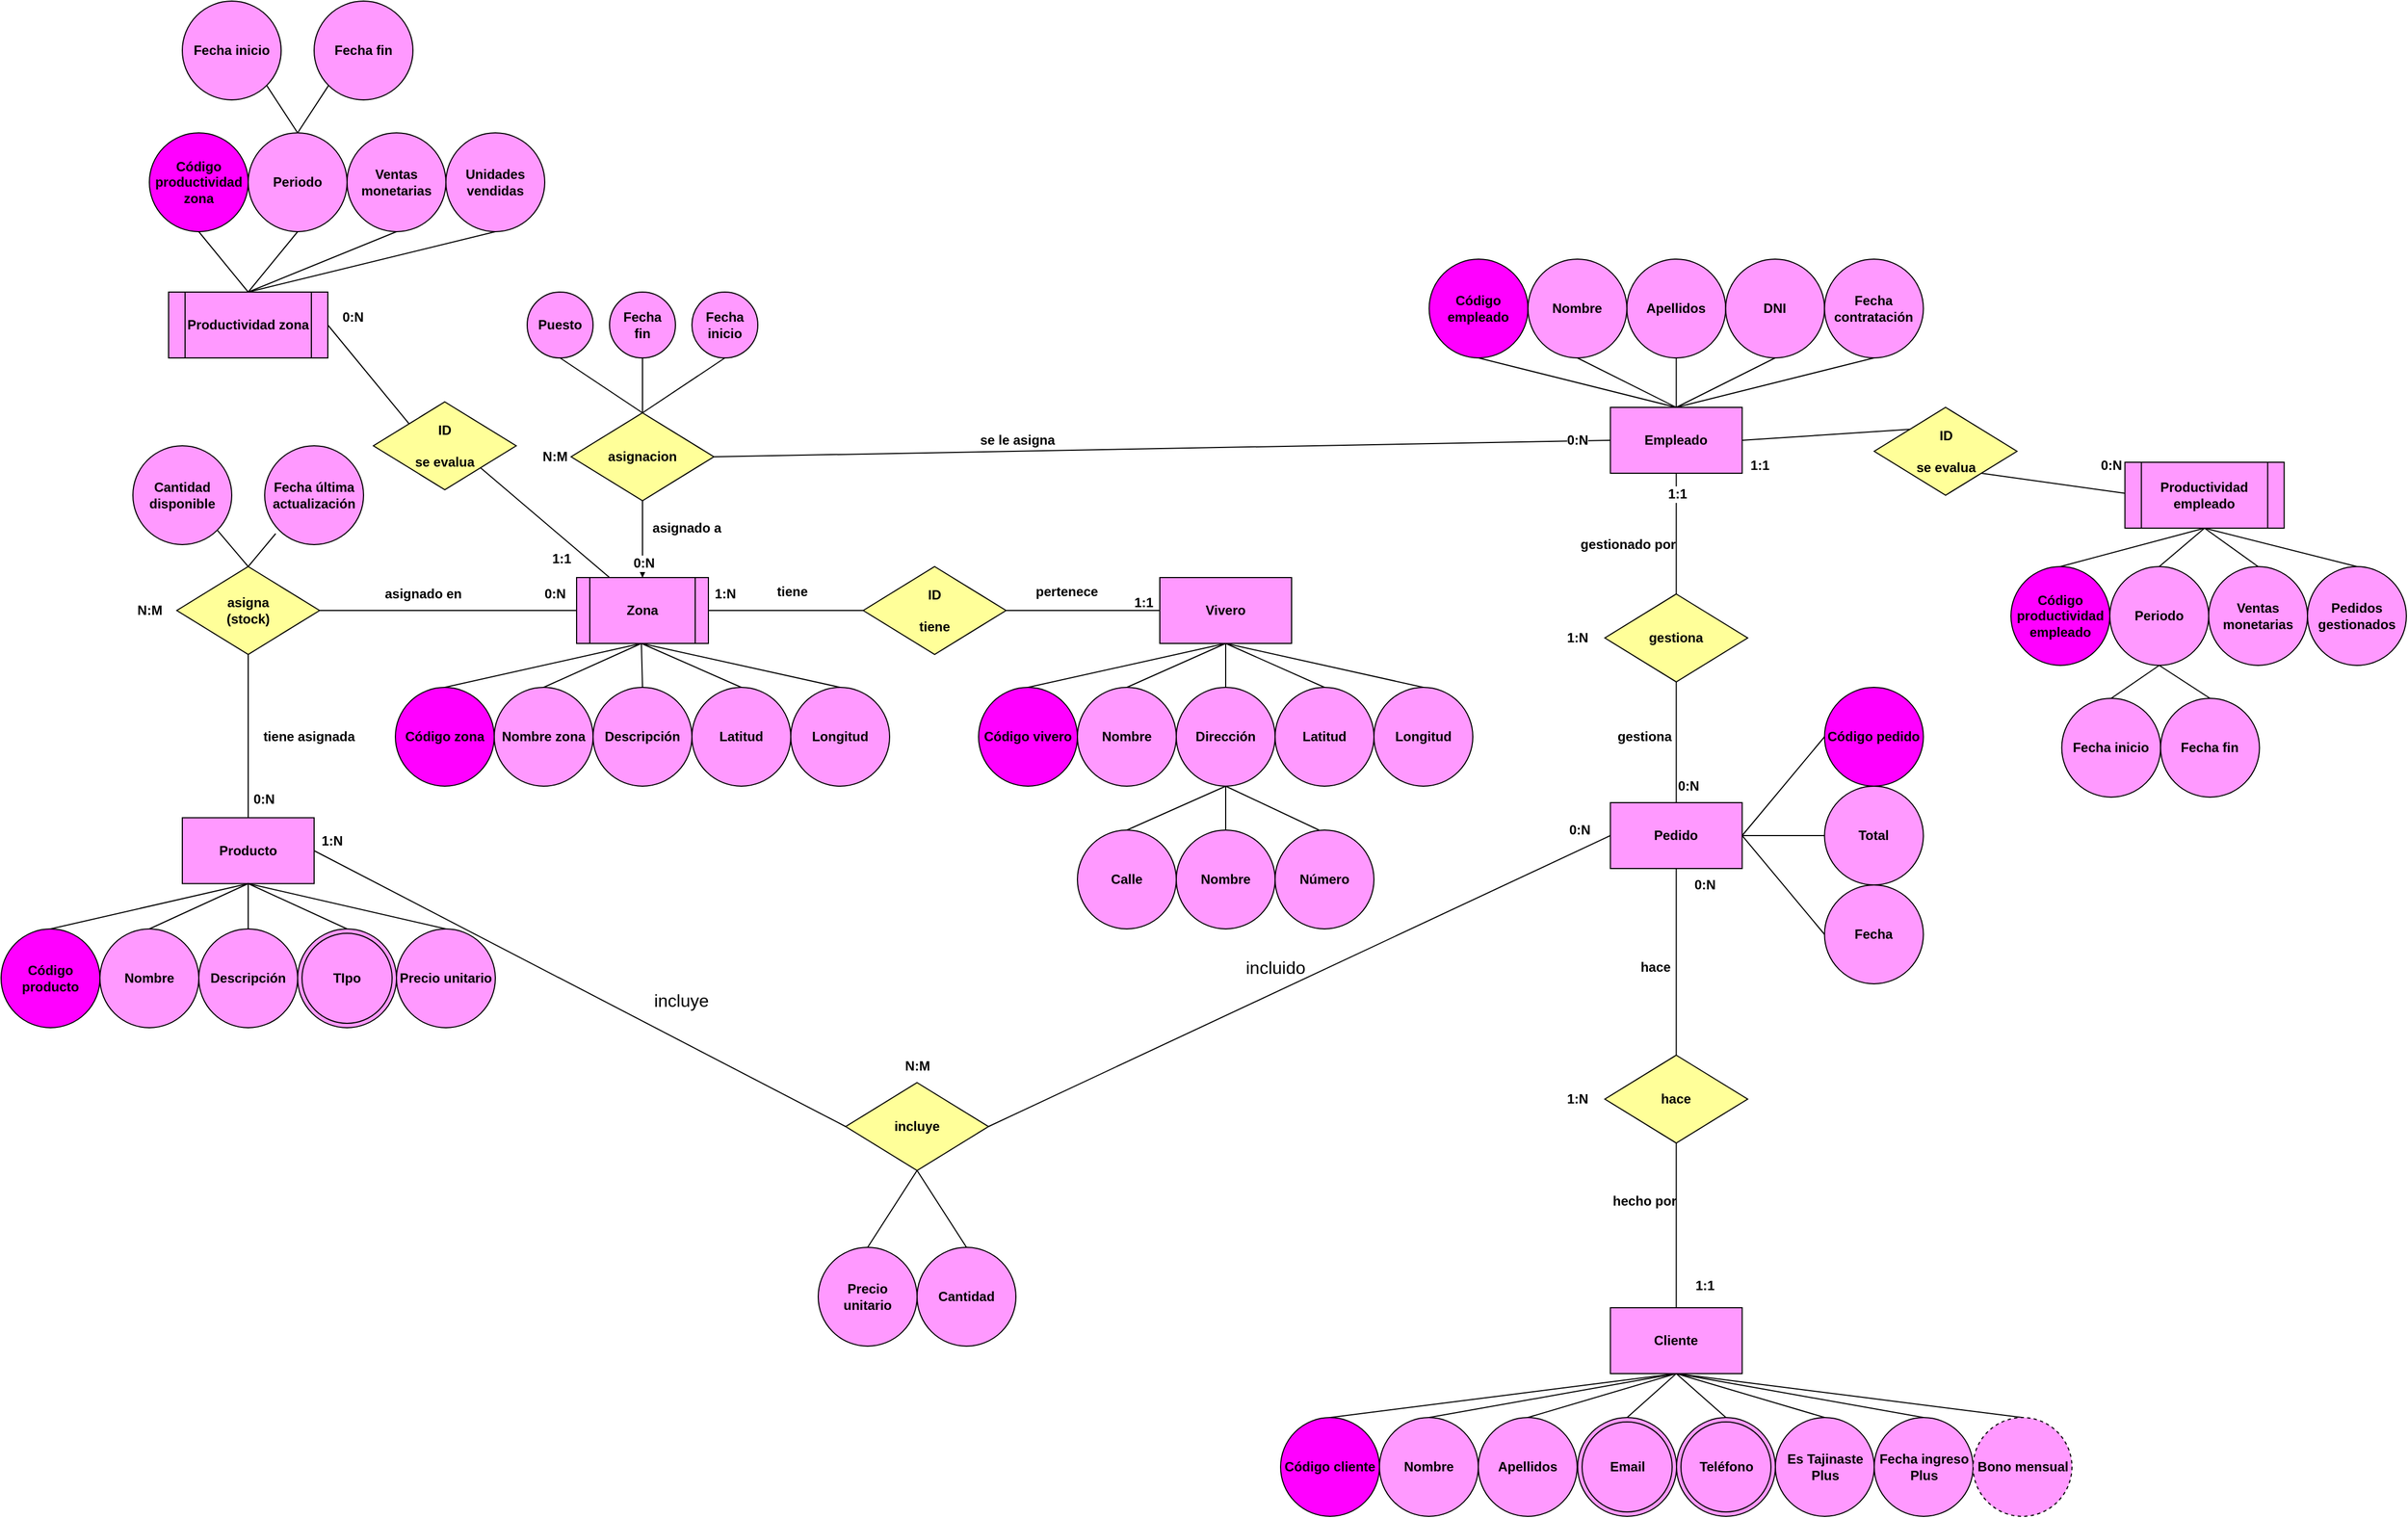 <mxfile version="28.2.5">
  <diagram name="Página-1" id="_ciq8GANkz9Tw5vr11Id">
    <mxGraphModel dx="2171" dy="2863" grid="1" gridSize="10" guides="1" tooltips="1" connect="1" arrows="1" fold="1" page="1" pageScale="1" pageWidth="827" pageHeight="1169" math="0" shadow="0">
      <root>
        <mxCell id="0" />
        <mxCell id="1" parent="0" />
        <mxCell id="sn4AJc1EIGA8AgyFP-6u-1" value="Vivero" style="rounded=0;whiteSpace=wrap;html=1;strokeColor=light-dark(#000000,#000000);fontColor=light-dark(#000000,#000000);fillColor=light-dark(#FF99FF,#FF99FF);fontStyle=1" parent="1" vertex="1">
          <mxGeometry x="885" y="290" width="120" height="60" as="geometry" />
        </mxCell>
        <mxCell id="sn4AJc1EIGA8AgyFP-6u-2" value="Código vivero" style="ellipse;whiteSpace=wrap;html=1;aspect=fixed;fontStyle=1;gradientColor=none;fillColor=light-dark(#FF00FF,#FF00FF);strokeColor=light-dark(#000000,#000000);fontColor=light-dark(#000000,#000000);" parent="1" vertex="1">
          <mxGeometry x="720" y="390" width="90" height="90" as="geometry" />
        </mxCell>
        <mxCell id="sn4AJc1EIGA8AgyFP-6u-3" value="Nombre" style="ellipse;whiteSpace=wrap;html=1;aspect=fixed;strokeColor=light-dark(#000000,#000000);fontColor=light-dark(#000000,#000000);fillColor=light-dark(#FF99FF,#FF99FF);fontStyle=1" parent="1" vertex="1">
          <mxGeometry x="810" y="390" width="90" height="90" as="geometry" />
        </mxCell>
        <mxCell id="sn4AJc1EIGA8AgyFP-6u-4" value="Dirección" style="ellipse;whiteSpace=wrap;html=1;aspect=fixed;strokeColor=light-dark(#000000,#000000);fontColor=light-dark(#000000,#000000);fillColor=light-dark(#FF99FF,#FF99FF);fontStyle=1" parent="1" vertex="1">
          <mxGeometry x="900" y="390" width="90" height="90" as="geometry" />
        </mxCell>
        <mxCell id="sn4AJc1EIGA8AgyFP-6u-5" value="Latitud" style="ellipse;whiteSpace=wrap;html=1;aspect=fixed;strokeColor=light-dark(#000000,#000000);fontColor=light-dark(#000000,#000000);fillColor=light-dark(#FF99FF,#FF99FF);fontStyle=1" parent="1" vertex="1">
          <mxGeometry x="990" y="390" width="90" height="90" as="geometry" />
        </mxCell>
        <mxCell id="sn4AJc1EIGA8AgyFP-6u-6" value="Longitud" style="ellipse;whiteSpace=wrap;html=1;aspect=fixed;strokeColor=light-dark(#000000,#000000);fontColor=light-dark(#000000,#000000);fillColor=light-dark(#FF99FF,#FF99FF);fontStyle=1" parent="1" vertex="1">
          <mxGeometry x="1080" y="390" width="90" height="90" as="geometry" />
        </mxCell>
        <mxCell id="sn4AJc1EIGA8AgyFP-6u-7" value="Código zona" style="ellipse;whiteSpace=wrap;html=1;aspect=fixed;fontStyle=1;fillColor=light-dark(#FF00FF,#FF00FF);fontColor=light-dark(#000000,#000000);strokeColor=light-dark(#000000,#000000);" parent="1" vertex="1">
          <mxGeometry x="189" y="390" width="90" height="90" as="geometry" />
        </mxCell>
        <mxCell id="sn4AJc1EIGA8AgyFP-6u-9" value="Descripción" style="ellipse;whiteSpace=wrap;html=1;aspect=fixed;fillColor=light-dark(#FF99FF,#FF99FF);fontColor=light-dark(#000000,#000000);strokeColor=light-dark(#000000,#000000);fontStyle=1" parent="1" vertex="1">
          <mxGeometry x="369" y="390" width="90" height="90" as="geometry" />
        </mxCell>
        <mxCell id="sn4AJc1EIGA8AgyFP-6u-10" value="Latitud" style="ellipse;whiteSpace=wrap;html=1;aspect=fixed;fillColor=light-dark(#FF99FF,#FF99FF);fontColor=light-dark(#000000,#000000);strokeColor=light-dark(#000000,#000000);fontStyle=1" parent="1" vertex="1">
          <mxGeometry x="459" y="390" width="90" height="90" as="geometry" />
        </mxCell>
        <mxCell id="sn4AJc1EIGA8AgyFP-6u-11" value="Longitud" style="ellipse;whiteSpace=wrap;html=1;aspect=fixed;strokeColor=light-dark(#000000,#000000);fontColor=light-dark(#000000,#000000);fillColor=light-dark(#FF99FF,#FF99FF);fontStyle=1" parent="1" vertex="1">
          <mxGeometry x="549" y="390" width="90" height="90" as="geometry" />
        </mxCell>
        <mxCell id="sn4AJc1EIGA8AgyFP-6u-12" value="Empleado" style="rounded=0;whiteSpace=wrap;html=1;strokeColor=light-dark(#000000,#000000);fontColor=light-dark(#000000,#000000);fillColor=light-dark(#FF99FF,#FF99FF);fontStyle=1" parent="1" vertex="1">
          <mxGeometry x="1295.25" y="135" width="120" height="60" as="geometry" />
        </mxCell>
        <mxCell id="sn4AJc1EIGA8AgyFP-6u-13" value="Código empleado" style="ellipse;whiteSpace=wrap;html=1;aspect=fixed;fontStyle=1;gradientColor=none;fillColor=light-dark(#FF00FF,#FF00FF);strokeColor=light-dark(#000000,#000000);fontColor=light-dark(#000000,#000000);" parent="1" vertex="1">
          <mxGeometry x="1130.25" width="90" height="90" as="geometry" />
        </mxCell>
        <mxCell id="sn4AJc1EIGA8AgyFP-6u-14" value="Apellidos" style="ellipse;whiteSpace=wrap;html=1;aspect=fixed;strokeColor=light-dark(#000000,#000000);fontColor=light-dark(#000000,#000000);fillColor=light-dark(#FF99FF,#FF99FF);fontStyle=1" parent="1" vertex="1">
          <mxGeometry x="1310.25" width="90" height="90" as="geometry" />
        </mxCell>
        <mxCell id="sn4AJc1EIGA8AgyFP-6u-15" value="Nombre" style="ellipse;whiteSpace=wrap;html=1;aspect=fixed;strokeColor=light-dark(#000000,#000000);fontColor=light-dark(#000000,#000000);fillColor=light-dark(#FF99FF,#FF99FF);fontStyle=1" parent="1" vertex="1">
          <mxGeometry x="1220.25" width="90" height="90" as="geometry" />
        </mxCell>
        <mxCell id="sn4AJc1EIGA8AgyFP-6u-16" value="DNI" style="ellipse;whiteSpace=wrap;html=1;aspect=fixed;strokeColor=light-dark(#000000,#000000);fontColor=light-dark(#000000,#000000);fillColor=light-dark(#FF99FF,#FF99FF);fontStyle=1" parent="1" vertex="1">
          <mxGeometry x="1400.25" width="90" height="90" as="geometry" />
        </mxCell>
        <mxCell id="sn4AJc1EIGA8AgyFP-6u-17" value="Fecha contratación" style="ellipse;whiteSpace=wrap;html=1;aspect=fixed;strokeColor=light-dark(#000000,#000000);fontColor=light-dark(#000000,#000000);fillColor=light-dark(#FF99FF,#FF99FF);fontStyle=1" parent="1" vertex="1">
          <mxGeometry x="1490.25" width="90" height="90" as="geometry" />
        </mxCell>
        <mxCell id="sn4AJc1EIGA8AgyFP-6u-18" value="&lt;div&gt;Código&lt;/div&gt;&lt;div&gt;productividad&lt;/div&gt;&lt;div&gt;zona&lt;/div&gt;" style="ellipse;whiteSpace=wrap;html=1;aspect=fixed;fontStyle=1;fillColor=light-dark(#FF00FF,#FF00FF);fontColor=light-dark(#000000,#000000);strokeColor=light-dark(#000000,#000000);" parent="1" vertex="1">
          <mxGeometry x="-35" y="-115" width="90" height="90" as="geometry" />
        </mxCell>
        <mxCell id="sn4AJc1EIGA8AgyFP-6u-19" value="Periodo" style="ellipse;whiteSpace=wrap;html=1;aspect=fixed;labelBackgroundColor=light-dark(#FF99FF,#FF99FF);fillColor=light-dark(#FF99FF,#FF99FF);fontColor=light-dark(#000000,#000000);gradientColor=none;strokeColor=light-dark(#000000,#000000);fontStyle=1" parent="1" vertex="1">
          <mxGeometry x="55" y="-115" width="90" height="90" as="geometry" />
        </mxCell>
        <mxCell id="sn4AJc1EIGA8AgyFP-6u-22" value="&lt;div&gt;Ventas&lt;/div&gt;&lt;div&gt;monetarias&lt;/div&gt;" style="ellipse;whiteSpace=wrap;html=1;aspect=fixed;labelBackgroundColor=light-dark(#FF99FF,#FF99FF);fillColor=light-dark(#FF99FF,#FF99FF);fontColor=light-dark(#000000,#000000);gradientColor=none;strokeColor=light-dark(#000000,#000000);fontStyle=1" parent="1" vertex="1">
          <mxGeometry x="145" y="-115" width="90" height="90" as="geometry" />
        </mxCell>
        <mxCell id="sn4AJc1EIGA8AgyFP-6u-23" value="&lt;div&gt;Unidades&lt;/div&gt;&lt;div&gt;vendidas&lt;/div&gt;" style="ellipse;whiteSpace=wrap;html=1;aspect=fixed;labelBackgroundColor=light-dark(#FF99FF,#FF99FF);fillColor=light-dark(#FF99FF,#FF99FF);fontColor=light-dark(#000000,#000000);gradientColor=none;strokeColor=light-dark(#000000,#000000);fontStyle=1" parent="1" vertex="1">
          <mxGeometry x="235" y="-115" width="90" height="90" as="geometry" />
        </mxCell>
        <mxCell id="sn4AJc1EIGA8AgyFP-6u-24" value="Pedido" style="rounded=0;whiteSpace=wrap;html=1;strokeColor=light-dark(#000000,#000000);fontColor=light-dark(#000000,#000000);fillColor=light-dark(#FF99FF,#FF99FF);fontStyle=1" parent="1" vertex="1">
          <mxGeometry x="1295.25" y="495" width="120" height="60" as="geometry" />
        </mxCell>
        <mxCell id="sn4AJc1EIGA8AgyFP-6u-25" value="Código pedido" style="ellipse;whiteSpace=wrap;html=1;aspect=fixed;fontStyle=1;gradientColor=none;fillColor=light-dark(#FF00FF,#FF00FF);strokeColor=light-dark(#000000,#000000);fontColor=light-dark(#000000,#000000);" parent="1" vertex="1">
          <mxGeometry x="1490.25" y="390" width="90" height="90" as="geometry" />
        </mxCell>
        <mxCell id="sn4AJc1EIGA8AgyFP-6u-26" value="Fecha" style="ellipse;whiteSpace=wrap;html=1;aspect=fixed;strokeColor=light-dark(#000000,#000000);fontColor=light-dark(#000000,#000000);fillColor=light-dark(#FF99FF,#FF99FF);fontStyle=1" parent="1" vertex="1">
          <mxGeometry x="1490.25" y="570" width="90" height="90" as="geometry" />
        </mxCell>
        <mxCell id="sn4AJc1EIGA8AgyFP-6u-28" value="Total" style="ellipse;whiteSpace=wrap;html=1;aspect=fixed;strokeColor=light-dark(#000000,#000000);fontColor=light-dark(#000000,#000000);fillColor=light-dark(#FF99FF,#FF99FF);fontStyle=1" parent="1" vertex="1">
          <mxGeometry x="1490.25" y="480" width="90" height="90" as="geometry" />
        </mxCell>
        <mxCell id="sn4AJc1EIGA8AgyFP-6u-30" value="Cliente" style="rounded=0;whiteSpace=wrap;html=1;strokeColor=light-dark(#000000,#000000);fontColor=light-dark(#000000,#000000);fillColor=light-dark(#FF99FF,#FF99FF);fontStyle=1" parent="1" vertex="1">
          <mxGeometry x="1295.25" y="955" width="120" height="60" as="geometry" />
        </mxCell>
        <mxCell id="sn4AJc1EIGA8AgyFP-6u-31" value="Código cliente" style="ellipse;whiteSpace=wrap;html=1;aspect=fixed;fontStyle=1;gradientColor=none;fillColor=light-dark(#FF00FF,#FF99FF);strokeColor=light-dark(#000000,#000000);fontColor=light-dark(#000000,#000000);" parent="1" vertex="1">
          <mxGeometry x="995" y="1055" width="90" height="90" as="geometry" />
        </mxCell>
        <mxCell id="sn4AJc1EIGA8AgyFP-6u-33" value="Nombre" style="ellipse;whiteSpace=wrap;html=1;aspect=fixed;strokeColor=light-dark(#000000,#000000);fontColor=light-dark(#000000,#000000);fillColor=light-dark(#FF99FF,#FF99FF);fontStyle=1" parent="1" vertex="1">
          <mxGeometry x="1085" y="1055" width="90" height="90" as="geometry" />
        </mxCell>
        <mxCell id="sn4AJc1EIGA8AgyFP-6u-35" value="Fecha ingreso Plus" style="ellipse;whiteSpace=wrap;html=1;aspect=fixed;strokeColor=light-dark(#000000,#000000);fontColor=light-dark(#000000,#000000);fillColor=light-dark(#FF99FF,#FF99FF);fontStyle=1" parent="1" vertex="1">
          <mxGeometry x="1535.5" y="1055" width="90" height="90" as="geometry" />
        </mxCell>
        <mxCell id="sn4AJc1EIGA8AgyFP-6u-36" value="Producto" style="rounded=0;whiteSpace=wrap;html=1;fillColor=light-dark(#FF99FF,#FF99FF);fontColor=light-dark(#000000,#000000);strokeColor=light-dark(#000000,#000000);fontStyle=1" parent="1" vertex="1">
          <mxGeometry x="-5" y="508.75" width="120" height="60" as="geometry" />
        </mxCell>
        <mxCell id="sn4AJc1EIGA8AgyFP-6u-37" value="Código producto" style="ellipse;whiteSpace=wrap;html=1;aspect=fixed;fontStyle=1;fillColor=light-dark(#FF00FF,#FF00FF);fontColor=light-dark(#000000,#000000);strokeColor=light-dark(#000000,#000000);" parent="1" vertex="1">
          <mxGeometry x="-170" y="610" width="90" height="90" as="geometry" />
        </mxCell>
        <mxCell id="sn4AJc1EIGA8AgyFP-6u-38" value="Nombre" style="ellipse;whiteSpace=wrap;html=1;aspect=fixed;fillColor=light-dark(#FF99FF,#FF99FF);fontColor=light-dark(#000000,#000000);strokeColor=light-dark(#000000,#000000);fontStyle=1" parent="1" vertex="1">
          <mxGeometry x="-80" y="610" width="90" height="90" as="geometry" />
        </mxCell>
        <mxCell id="sn4AJc1EIGA8AgyFP-6u-39" value="Descripción" style="ellipse;whiteSpace=wrap;html=1;aspect=fixed;fillColor=light-dark(#FF99FF,#FF99FF);fontColor=light-dark(#000000,#000000);strokeColor=light-dark(#000000,#000000);fontStyle=1" parent="1" vertex="1">
          <mxGeometry x="10" y="610" width="90" height="90" as="geometry" />
        </mxCell>
        <mxCell id="sn4AJc1EIGA8AgyFP-6u-41" value="Zona" style="shape=process;whiteSpace=wrap;html=1;backgroundOutline=1;fillColor=light-dark(#FF99FF,#FF99FF);fontColor=light-dark(#000000,#000000);strokeColor=light-dark(#000000,#000000);fontStyle=1" parent="1" vertex="1">
          <mxGeometry x="354" y="290" width="120" height="60" as="geometry" />
        </mxCell>
        <mxCell id="sn4AJc1EIGA8AgyFP-6u-42" value="" style="endArrow=none;html=1;rounded=0;fontSize=12;startSize=8;endSize=8;curved=1;exitX=1;exitY=0.5;exitDx=0;exitDy=0;entryX=0;entryY=0.5;entryDx=0;entryDy=0;strokeColor=light-dark(#000000,#000000);fontStyle=1" parent="1" source="sn4AJc1EIGA8AgyFP-6u-41" target="sn4AJc1EIGA8AgyFP-6u-46" edge="1">
          <mxGeometry width="50" height="50" relative="1" as="geometry">
            <mxPoint x="750" y="350" as="sourcePoint" />
            <mxPoint x="640" y="320" as="targetPoint" />
          </mxGeometry>
        </mxCell>
        <mxCell id="sn4AJc1EIGA8AgyFP-6u-43" value="1:1" style="edgeLabel;html=1;align=center;verticalAlign=middle;resizable=0;points=[];fontSize=12;fontStyle=1" parent="sn4AJc1EIGA8AgyFP-6u-42" vertex="1" connectable="0">
          <mxGeometry x="-0.645" y="-1" relative="1" as="geometry">
            <mxPoint x="371" y="-8" as="offset" />
          </mxGeometry>
        </mxCell>
        <mxCell id="sn4AJc1EIGA8AgyFP-6u-44" value="" style="endArrow=none;html=1;rounded=0;fontSize=12;startSize=8;endSize=8;curved=1;entryX=0;entryY=0.5;entryDx=0;entryDy=0;exitX=1;exitY=0.5;exitDx=0;exitDy=0;strokeColor=light-dark(#000000,#000000);fontStyle=1" parent="1" source="sn4AJc1EIGA8AgyFP-6u-46" target="sn4AJc1EIGA8AgyFP-6u-1" edge="1">
          <mxGeometry width="50" height="50" relative="1" as="geometry">
            <mxPoint x="760" y="320" as="sourcePoint" />
            <mxPoint x="870" y="320" as="targetPoint" />
          </mxGeometry>
        </mxCell>
        <mxCell id="sn4AJc1EIGA8AgyFP-6u-45" value="1:N" style="edgeLabel;html=1;align=center;verticalAlign=middle;resizable=0;points=[];fontSize=12;fontStyle=1" parent="sn4AJc1EIGA8AgyFP-6u-44" vertex="1" connectable="0">
          <mxGeometry x="0.6" y="-3" relative="1" as="geometry">
            <mxPoint x="-368" y="-18" as="offset" />
          </mxGeometry>
        </mxCell>
        <mxCell id="sn4AJc1EIGA8AgyFP-6u-46" value="&lt;div&gt;&lt;span&gt;ID&lt;/span&gt;&lt;/div&gt;&lt;div&gt;&lt;br&gt;&lt;/div&gt;tiene" style="rhombus;whiteSpace=wrap;html=1;fillColor=light-dark(#FFFF99,#FFFF99);fontColor=light-dark(#000000,#000000);strokeColor=light-dark(#000000,#000000);fontStyle=1" parent="1" vertex="1">
          <mxGeometry x="615" y="280" width="130" height="80" as="geometry" />
        </mxCell>
        <mxCell id="sn4AJc1EIGA8AgyFP-6u-47" value="Precio unitario" style="ellipse;whiteSpace=wrap;html=1;aspect=fixed;fillColor=light-dark(#FF99FF,#FF99FF);fontColor=light-dark(#000000,#000000);strokeColor=light-dark(#000000,#000000);fontStyle=1" parent="1" vertex="1">
          <mxGeometry x="190" y="610" width="90" height="90" as="geometry" />
        </mxCell>
        <mxCell id="sn4AJc1EIGA8AgyFP-6u-48" value="Apellidos" style="ellipse;whiteSpace=wrap;html=1;aspect=fixed;strokeColor=light-dark(#000000,#000000);fontColor=light-dark(#000000,#000000);fillColor=light-dark(#FF99FF,#FF99FF);fontStyle=1" parent="1" vertex="1">
          <mxGeometry x="1175" y="1055" width="90" height="90" as="geometry" />
        </mxCell>
        <mxCell id="sn4AJc1EIGA8AgyFP-6u-49" value="Es Tajinaste Plus" style="ellipse;whiteSpace=wrap;html=1;aspect=fixed;strokeColor=light-dark(#000000,#000000);fontColor=light-dark(#000000,#000000);fillColor=light-dark(#FF99FF,#FF99FF);fontStyle=1" parent="1" vertex="1">
          <mxGeometry x="1445.5" y="1055" width="90" height="90" as="geometry" />
        </mxCell>
        <mxCell id="sn4AJc1EIGA8AgyFP-6u-50" value="&lt;span&gt;incluye&lt;/span&gt;" style="rhombus;whiteSpace=wrap;html=1;fillColor=light-dark(#FFFF99,#FFFF99);fontColor=light-dark(#000000,#000000);strokeColor=light-dark(#000000,#000000);fontStyle=1" parent="1" vertex="1">
          <mxGeometry x="599" y="750" width="130" height="80" as="geometry" />
        </mxCell>
        <mxCell id="sn4AJc1EIGA8AgyFP-6u-51" value="" style="endArrow=none;html=1;rounded=0;fontSize=12;startSize=8;endSize=8;curved=1;entryX=1;entryY=0.5;entryDx=0;entryDy=0;exitX=0;exitY=0.5;exitDx=0;exitDy=0;strokeColor=light-dark(#000000,#000000);fontStyle=1" parent="1" source="sn4AJc1EIGA8AgyFP-6u-50" target="sn4AJc1EIGA8AgyFP-6u-36" edge="1">
          <mxGeometry width="50" height="50" relative="1" as="geometry">
            <mxPoint x="390" y="540" as="sourcePoint" />
            <mxPoint x="475" y="670" as="targetPoint" />
          </mxGeometry>
        </mxCell>
        <mxCell id="sn4AJc1EIGA8AgyFP-6u-52" value="1:N" style="edgeLabel;html=1;align=center;verticalAlign=middle;resizable=0;points=[];fontSize=12;fontStyle=1" parent="sn4AJc1EIGA8AgyFP-6u-51" vertex="1" connectable="0">
          <mxGeometry x="0.868" y="2" relative="1" as="geometry">
            <mxPoint x="-15" y="-27" as="offset" />
          </mxGeometry>
        </mxCell>
        <mxCell id="sn4AJc1EIGA8AgyFP-6u-53" value="" style="endArrow=none;html=1;rounded=0;fontSize=12;startSize=8;endSize=8;curved=1;entryX=0;entryY=0.5;entryDx=0;entryDy=0;exitX=1;exitY=0.5;exitDx=0;exitDy=0;strokeColor=light-dark(#000000,#000000);fontStyle=1" parent="1" source="sn4AJc1EIGA8AgyFP-6u-50" target="sn4AJc1EIGA8AgyFP-6u-24" edge="1">
          <mxGeometry width="50" height="50" relative="1" as="geometry">
            <mxPoint x="650" y="720" as="sourcePoint" />
            <mxPoint x="700" y="670" as="targetPoint" />
          </mxGeometry>
        </mxCell>
        <mxCell id="sn4AJc1EIGA8AgyFP-6u-54" value="0:N" style="edgeLabel;html=1;align=center;verticalAlign=middle;resizable=0;points=[];fontSize=12;fontStyle=1" parent="sn4AJc1EIGA8AgyFP-6u-53" vertex="1" connectable="0">
          <mxGeometry x="0.934" y="5" relative="1" as="geometry">
            <mxPoint x="-8" y="-9" as="offset" />
          </mxGeometry>
        </mxCell>
        <mxCell id="sn4AJc1EIGA8AgyFP-6u-55" value="" style="endArrow=none;html=1;rounded=0;fontSize=12;startSize=8;endSize=8;curved=1;entryX=0.5;entryY=1;entryDx=0;entryDy=0;exitX=0.5;exitY=0;exitDx=0;exitDy=0;strokeColor=light-dark(#000000,#000000);fontStyle=1" parent="1" source="sn4AJc1EIGA8AgyFP-6u-57" target="sn4AJc1EIGA8AgyFP-6u-50" edge="1">
          <mxGeometry width="50" height="50" relative="1" as="geometry">
            <mxPoint x="18.25" y="1030" as="sourcePoint" />
            <mxPoint x="79" y="1030" as="targetPoint" />
          </mxGeometry>
        </mxCell>
        <mxCell id="sn4AJc1EIGA8AgyFP-6u-56" value="" style="endArrow=none;html=1;rounded=0;fontSize=12;startSize=8;endSize=8;curved=1;entryX=0.5;entryY=1;entryDx=0;entryDy=0;exitX=0.5;exitY=0;exitDx=0;exitDy=0;strokeColor=light-dark(#000000,#000000);fontStyle=1" parent="1" source="sn4AJc1EIGA8AgyFP-6u-58" target="sn4AJc1EIGA8AgyFP-6u-50" edge="1">
          <mxGeometry width="50" height="50" relative="1" as="geometry">
            <mxPoint x="109" y="1030" as="sourcePoint" />
            <mxPoint x="79" y="1040" as="targetPoint" />
          </mxGeometry>
        </mxCell>
        <mxCell id="sn4AJc1EIGA8AgyFP-6u-57" value="&lt;div&gt;Precio&lt;/div&gt;&lt;div&gt;unitario&lt;/div&gt;" style="ellipse;whiteSpace=wrap;html=1;aspect=fixed;strokeColor=light-dark(#000000,#000000);fontColor=light-dark(#000000,#000000);fillColor=light-dark(#FF99FF,#FF99FF);fontStyle=1" parent="1" vertex="1">
          <mxGeometry x="574" y="900" width="90" height="90" as="geometry" />
        </mxCell>
        <mxCell id="sn4AJc1EIGA8AgyFP-6u-58" value="Cantidad" style="ellipse;whiteSpace=wrap;html=1;aspect=fixed;strokeColor=light-dark(#000000,#000000);fontColor=light-dark(#000000,#000000);fillColor=light-dark(#FF99FF,#FF99FF);fontStyle=1" parent="1" vertex="1">
          <mxGeometry x="664" y="900" width="90" height="90" as="geometry" />
        </mxCell>
        <mxCell id="sn4AJc1EIGA8AgyFP-6u-59" value="Código productividad empleado" style="ellipse;whiteSpace=wrap;html=1;aspect=fixed;fontStyle=1;gradientColor=none;fillColor=light-dark(#FF00FF,#FF00FF);strokeColor=light-dark(#000000,#000000);fontColor=light-dark(#000000,#000000);" parent="1" vertex="1">
          <mxGeometry x="1660" y="280" width="90" height="90" as="geometry" />
        </mxCell>
        <mxCell id="sn4AJc1EIGA8AgyFP-6u-60" value="Periodo" style="ellipse;whiteSpace=wrap;html=1;aspect=fixed;strokeColor=light-dark(#000000,#000000);fontColor=light-dark(#000000,#000000);fillColor=light-dark(#FF99FF,#FF99FF);fontStyle=1" parent="1" vertex="1">
          <mxGeometry x="1750" y="280" width="90" height="90" as="geometry" />
        </mxCell>
        <mxCell id="sn4AJc1EIGA8AgyFP-6u-62" value="Ventas monetarias" style="ellipse;whiteSpace=wrap;html=1;aspect=fixed;strokeColor=light-dark(#000000,#000000);fontColor=light-dark(#000000,#000000);fillColor=light-dark(#FF99FF,#FF99FF);fontStyle=1" parent="1" vertex="1">
          <mxGeometry x="1840" y="280" width="90" height="90" as="geometry" />
        </mxCell>
        <mxCell id="sn4AJc1EIGA8AgyFP-6u-63" value="Pedidos gestionados" style="ellipse;whiteSpace=wrap;html=1;aspect=fixed;strokeColor=light-dark(#000000,#000000);fontColor=light-dark(#000000,#000000);fillColor=light-dark(#FF99FF,#FF99FF);fontStyle=1" parent="1" vertex="1">
          <mxGeometry x="1930" y="280" width="90" height="90" as="geometry" />
        </mxCell>
        <mxCell id="sn4AJc1EIGA8AgyFP-6u-64" value="&lt;div&gt;&lt;span&gt;asigna&lt;/span&gt;&lt;/div&gt;&lt;div&gt;&lt;span&gt;(stock)&lt;/span&gt;&lt;/div&gt;" style="rhombus;whiteSpace=wrap;html=1;fillColor=light-dark(#FFFF99,#FFFF99);fontColor=light-dark(#000000,#000000);strokeColor=light-dark(#000000,#000000);fontStyle=1" parent="1" vertex="1">
          <mxGeometry x="-10" y="280" width="130" height="80" as="geometry" />
        </mxCell>
        <mxCell id="sn4AJc1EIGA8AgyFP-6u-65" value="" style="endArrow=none;html=1;rounded=0;fontSize=12;startSize=8;endSize=8;curved=1;entryX=0.5;entryY=1;entryDx=0;entryDy=0;exitX=0.5;exitY=0;exitDx=0;exitDy=0;strokeColor=light-dark(#000000,#000000);fontStyle=1" parent="1" source="sn4AJc1EIGA8AgyFP-6u-36" target="sn4AJc1EIGA8AgyFP-6u-64" edge="1">
          <mxGeometry width="50" height="50" relative="1" as="geometry">
            <mxPoint x="10" y="580" as="sourcePoint" />
            <mxPoint x="60" y="530" as="targetPoint" />
          </mxGeometry>
        </mxCell>
        <mxCell id="sn4AJc1EIGA8AgyFP-6u-66" value="0:N" style="edgeLabel;html=1;align=center;verticalAlign=middle;resizable=0;points=[];fontSize=12;fontStyle=1" parent="sn4AJc1EIGA8AgyFP-6u-65" vertex="1" connectable="0">
          <mxGeometry x="-0.845" y="-1" relative="1" as="geometry">
            <mxPoint x="13" y="-6" as="offset" />
          </mxGeometry>
        </mxCell>
        <mxCell id="sn4AJc1EIGA8AgyFP-6u-67" value="" style="endArrow=none;html=1;rounded=0;fontSize=12;startSize=8;endSize=8;curved=1;entryX=1;entryY=0.5;entryDx=0;entryDy=0;exitX=0;exitY=0.5;exitDx=0;exitDy=0;strokeColor=light-dark(#000000,#000000);fontStyle=1" parent="1" source="sn4AJc1EIGA8AgyFP-6u-41" target="sn4AJc1EIGA8AgyFP-6u-64" edge="1">
          <mxGeometry width="50" height="50" relative="1" as="geometry">
            <mxPoint x="-60" y="390" as="sourcePoint" />
            <mxPoint x="118" y="330" as="targetPoint" />
          </mxGeometry>
        </mxCell>
        <mxCell id="sn4AJc1EIGA8AgyFP-6u-68" value="0:N" style="edgeLabel;html=1;align=center;verticalAlign=middle;resizable=0;points=[];fontSize=12;fontStyle=1" parent="sn4AJc1EIGA8AgyFP-6u-67" vertex="1" connectable="0">
          <mxGeometry x="-0.863" relative="1" as="geometry">
            <mxPoint x="-4" y="-15" as="offset" />
          </mxGeometry>
        </mxCell>
        <mxCell id="sn4AJc1EIGA8AgyFP-6u-69" value="" style="endArrow=none;html=1;rounded=0;fontSize=12;startSize=8;endSize=8;curved=1;entryX=0.5;entryY=0;entryDx=0;entryDy=0;exitX=1;exitY=1;exitDx=0;exitDy=0;strokeColor=light-dark(#000000,#000000);fontStyle=1" parent="1" source="sn4AJc1EIGA8AgyFP-6u-71" target="sn4AJc1EIGA8AgyFP-6u-64" edge="1">
          <mxGeometry width="50" height="50" relative="1" as="geometry">
            <mxPoint x="30" y="250" as="sourcePoint" />
            <mxPoint x="146.5" y="510" as="targetPoint" />
          </mxGeometry>
        </mxCell>
        <mxCell id="sn4AJc1EIGA8AgyFP-6u-70" value="" style="endArrow=none;html=1;rounded=0;fontSize=12;startSize=8;endSize=8;curved=1;entryX=0.5;entryY=0;entryDx=0;entryDy=0;strokeColor=light-dark(#000000,#000000);fontStyle=1" parent="1" target="sn4AJc1EIGA8AgyFP-6u-64" edge="1">
          <mxGeometry width="50" height="50" relative="1" as="geometry">
            <mxPoint x="80" y="250" as="sourcePoint" />
            <mxPoint x="120" y="250" as="targetPoint" />
          </mxGeometry>
        </mxCell>
        <mxCell id="sn4AJc1EIGA8AgyFP-6u-71" value="&lt;div&gt;Cantidad&lt;/div&gt;&lt;div&gt;disponible&lt;/div&gt;" style="ellipse;whiteSpace=wrap;html=1;aspect=fixed;fontColor=light-dark(#000000,#000000);fillColor=light-dark(#FF99FF,#FF99FF);strokeColor=light-dark(#000000,#000000);fontStyle=1" parent="1" vertex="1">
          <mxGeometry x="-50" y="170" width="90" height="90" as="geometry" />
        </mxCell>
        <mxCell id="sn4AJc1EIGA8AgyFP-6u-72" value="&lt;div&gt;Fecha última&lt;/div&gt;&lt;div&gt;actualización&lt;/div&gt;" style="ellipse;whiteSpace=wrap;html=1;aspect=fixed;fontColor=light-dark(#000000,#000000);fillColor=light-dark(#FF99FF,#FF99FF);strokeColor=light-dark(#000000,#000000);fontStyle=1" parent="1" vertex="1">
          <mxGeometry x="70" y="170" width="90" height="90" as="geometry" />
        </mxCell>
        <mxCell id="sn4AJc1EIGA8AgyFP-6u-73" value="" style="edgeStyle=orthogonalEdgeStyle;rounded=0;orthogonalLoop=1;jettySize=auto;html=1;fontStyle=1" parent="1" source="sn4AJc1EIGA8AgyFP-6u-74" target="sn4AJc1EIGA8AgyFP-6u-41" edge="1">
          <mxGeometry relative="1" as="geometry" />
        </mxCell>
        <mxCell id="sn4AJc1EIGA8AgyFP-6u-74" value="&lt;div&gt;&lt;span&gt;asignacion&lt;/span&gt;&lt;/div&gt;" style="rhombus;whiteSpace=wrap;html=1;fillColor=light-dark(#FFFF99,#FFFF99);fontColor=light-dark(#000000,#000000);strokeColor=light-dark(#000000,#000000);fontStyle=1" parent="1" vertex="1">
          <mxGeometry x="349" y="140" width="130" height="80" as="geometry" />
        </mxCell>
        <mxCell id="sn4AJc1EIGA8AgyFP-6u-75" value="" style="endArrow=none;html=1;rounded=0;fontSize=12;startSize=8;endSize=8;curved=1;entryX=1;entryY=0.5;entryDx=0;entryDy=0;exitX=0;exitY=0.5;exitDx=0;exitDy=0;strokeColor=light-dark(#000000,#000000);fontStyle=1" parent="1" source="sn4AJc1EIGA8AgyFP-6u-12" target="sn4AJc1EIGA8AgyFP-6u-74" edge="1">
          <mxGeometry width="50" height="50" relative="1" as="geometry">
            <mxPoint x="95" y="260" as="sourcePoint" />
            <mxPoint x="70" y="290" as="targetPoint" />
          </mxGeometry>
        </mxCell>
        <mxCell id="sn4AJc1EIGA8AgyFP-6u-76" value="0:N" style="edgeLabel;html=1;align=center;verticalAlign=middle;resizable=0;points=[];fontSize=12;fontStyle=1" parent="sn4AJc1EIGA8AgyFP-6u-75" vertex="1" connectable="0">
          <mxGeometry x="-0.514" y="1" relative="1" as="geometry">
            <mxPoint x="168" y="-5" as="offset" />
          </mxGeometry>
        </mxCell>
        <mxCell id="sn4AJc1EIGA8AgyFP-6u-77" value="" style="endArrow=none;html=1;rounded=0;fontSize=12;startSize=8;endSize=8;curved=1;entryX=0.5;entryY=0;entryDx=0;entryDy=0;exitX=0.5;exitY=1;exitDx=0;exitDy=0;strokeColor=light-dark(#000000,#000000);fontStyle=1" parent="1" source="sn4AJc1EIGA8AgyFP-6u-74" target="sn4AJc1EIGA8AgyFP-6u-41" edge="1">
          <mxGeometry width="50" height="50" relative="1" as="geometry">
            <mxPoint x="410" y="120" as="sourcePoint" />
            <mxPoint x="410" y="190" as="targetPoint" />
          </mxGeometry>
        </mxCell>
        <mxCell id="sn4AJc1EIGA8AgyFP-6u-78" value="0:N" style="edgeLabel;html=1;align=center;verticalAlign=middle;resizable=0;points=[];fontSize=12;fontStyle=1" parent="sn4AJc1EIGA8AgyFP-6u-77" vertex="1" connectable="0">
          <mxGeometry x="0.629" y="1" relative="1" as="geometry">
            <mxPoint as="offset" />
          </mxGeometry>
        </mxCell>
        <mxCell id="sn4AJc1EIGA8AgyFP-6u-79" value="&lt;div&gt;Fecha&lt;/div&gt;&lt;div&gt;inicio&lt;/div&gt;" style="ellipse;whiteSpace=wrap;html=1;aspect=fixed;fillColor=light-dark(#FF99FF,#FF99FF);fontColor=light-dark(#000000,#000000);strokeColor=light-dark(#000000,#000000);fontStyle=1" parent="1" vertex="1">
          <mxGeometry x="459" y="30" width="60" height="60" as="geometry" />
        </mxCell>
        <mxCell id="sn4AJc1EIGA8AgyFP-6u-80" value="Fecha&lt;div&gt;fin&lt;/div&gt;" style="ellipse;whiteSpace=wrap;html=1;aspect=fixed;fillColor=light-dark(#FF99FF,#FF99FF);fontColor=light-dark(#000000,#000000);strokeColor=light-dark(#000000,#000000);fontStyle=1" parent="1" vertex="1">
          <mxGeometry x="384" y="30" width="60" height="60" as="geometry" />
        </mxCell>
        <mxCell id="sn4AJc1EIGA8AgyFP-6u-81" value="Puesto" style="ellipse;whiteSpace=wrap;html=1;aspect=fixed;fillColor=light-dark(#FF99FF,#FF99FF);fontColor=light-dark(#000000,#000000);strokeColor=light-dark(#000000,#000000);fontStyle=1" parent="1" vertex="1">
          <mxGeometry x="309" y="30" width="60" height="60" as="geometry" />
        </mxCell>
        <mxCell id="sn4AJc1EIGA8AgyFP-6u-82" value="" style="endArrow=none;html=1;rounded=0;fontSize=12;startSize=8;endSize=8;curved=1;entryX=0.5;entryY=1;entryDx=0;entryDy=0;exitX=0.5;exitY=0;exitDx=0;exitDy=0;strokeColor=light-dark(#000000,#000000);fontStyle=1" parent="1" source="sn4AJc1EIGA8AgyFP-6u-74" target="sn4AJc1EIGA8AgyFP-6u-79" edge="1">
          <mxGeometry width="50" height="50" relative="1" as="geometry">
            <mxPoint x="499" y="179" as="sourcePoint" />
            <mxPoint x="639" y="179" as="targetPoint" />
          </mxGeometry>
        </mxCell>
        <mxCell id="sn4AJc1EIGA8AgyFP-6u-83" value="" style="endArrow=none;html=1;rounded=0;fontSize=12;startSize=8;endSize=8;curved=1;entryX=0.5;entryY=1;entryDx=0;entryDy=0;exitX=0.5;exitY=0;exitDx=0;exitDy=0;strokeColor=light-dark(#000000,#000000);fontStyle=1" parent="1" source="sn4AJc1EIGA8AgyFP-6u-74" target="sn4AJc1EIGA8AgyFP-6u-80" edge="1">
          <mxGeometry width="50" height="50" relative="1" as="geometry">
            <mxPoint x="480" y="260" as="sourcePoint" />
            <mxPoint x="526" y="150" as="targetPoint" />
          </mxGeometry>
        </mxCell>
        <mxCell id="sn4AJc1EIGA8AgyFP-6u-84" value="" style="endArrow=none;html=1;rounded=0;fontSize=12;startSize=8;endSize=8;curved=1;entryX=0.5;entryY=1;entryDx=0;entryDy=0;exitX=0.5;exitY=0;exitDx=0;exitDy=0;strokeColor=light-dark(#000000,#000000);fontStyle=1" parent="1" source="sn4AJc1EIGA8AgyFP-6u-74" target="sn4AJc1EIGA8AgyFP-6u-81" edge="1">
          <mxGeometry width="50" height="50" relative="1" as="geometry">
            <mxPoint x="490" y="200" as="sourcePoint" />
            <mxPoint x="536" y="160" as="targetPoint" />
          </mxGeometry>
        </mxCell>
        <mxCell id="sn4AJc1EIGA8AgyFP-6u-85" value="hace" style="rhombus;whiteSpace=wrap;html=1;fillColor=light-dark(#FFFF99,#FFFF99);fontColor=light-dark(#000000,#000000);strokeColor=light-dark(#000000,#000000);fontStyle=1" parent="1" vertex="1">
          <mxGeometry x="1290.25" y="725" width="130" height="80" as="geometry" />
        </mxCell>
        <mxCell id="sn4AJc1EIGA8AgyFP-6u-86" value="" style="endArrow=none;html=1;rounded=0;fontSize=12;startSize=8;endSize=8;curved=1;entryX=0.5;entryY=0;entryDx=0;entryDy=0;exitX=0.5;exitY=1;exitDx=0;exitDy=0;strokeColor=light-dark(#000000,#000000);fontStyle=1" parent="1" source="sn4AJc1EIGA8AgyFP-6u-85" target="sn4AJc1EIGA8AgyFP-6u-30" edge="1">
          <mxGeometry width="50" height="50" relative="1" as="geometry">
            <mxPoint x="1041.5" y="985" as="sourcePoint" />
            <mxPoint x="747.25" y="785" as="targetPoint" />
          </mxGeometry>
        </mxCell>
        <mxCell id="sn4AJc1EIGA8AgyFP-6u-87" value="0:N" style="edgeLabel;html=1;align=center;verticalAlign=middle;resizable=0;points=[];fontSize=12;fontStyle=1" parent="sn4AJc1EIGA8AgyFP-6u-86" vertex="1" connectable="0">
          <mxGeometry x="0.884" relative="1" as="geometry">
            <mxPoint x="25" y="-377" as="offset" />
          </mxGeometry>
        </mxCell>
        <mxCell id="sn4AJc1EIGA8AgyFP-6u-88" value="" style="endArrow=none;html=1;rounded=0;fontSize=12;startSize=8;endSize=8;curved=1;entryX=0.5;entryY=0;entryDx=0;entryDy=0;exitX=0.5;exitY=1;exitDx=0;exitDy=0;strokeColor=light-dark(#000000,#000000);fontStyle=1" parent="1" source="sn4AJc1EIGA8AgyFP-6u-24" target="sn4AJc1EIGA8AgyFP-6u-85" edge="1">
          <mxGeometry width="50" height="50" relative="1" as="geometry">
            <mxPoint x="1131.25" y="505" as="sourcePoint" />
            <mxPoint x="1402.25" y="515" as="targetPoint" />
          </mxGeometry>
        </mxCell>
        <mxCell id="sn4AJc1EIGA8AgyFP-6u-89" value="1:1" style="edgeLabel;html=1;align=center;verticalAlign=middle;resizable=0;points=[];fontSize=12;fontStyle=1" parent="sn4AJc1EIGA8AgyFP-6u-88" vertex="1" connectable="0">
          <mxGeometry x="-0.817" y="1" relative="1" as="geometry">
            <mxPoint x="24" y="364" as="offset" />
          </mxGeometry>
        </mxCell>
        <mxCell id="sn4AJc1EIGA8AgyFP-6u-90" value="gestiona" style="rhombus;whiteSpace=wrap;html=1;fillColor=light-dark(#FFFF99,#FFFF99);fontColor=light-dark(#000000,#000000);strokeColor=light-dark(#000000,#000000);fontStyle=1" parent="1" vertex="1">
          <mxGeometry x="1290.25" y="305" width="130" height="80" as="geometry" />
        </mxCell>
        <mxCell id="sn4AJc1EIGA8AgyFP-6u-91" value="" style="endArrow=none;html=1;rounded=0;fontSize=12;startSize=8;endSize=8;curved=1;entryX=0.5;entryY=1;entryDx=0;entryDy=0;exitX=0.5;exitY=0;exitDx=0;exitDy=0;strokeColor=light-dark(#000000,#000000);fontStyle=1" parent="1" source="sn4AJc1EIGA8AgyFP-6u-90" target="sn4AJc1EIGA8AgyFP-6u-12" edge="1">
          <mxGeometry width="50" height="50" relative="1" as="geometry">
            <mxPoint x="391.25" y="675" as="sourcePoint" />
            <mxPoint x="441.25" y="595" as="targetPoint" />
          </mxGeometry>
        </mxCell>
        <mxCell id="sn4AJc1EIGA8AgyFP-6u-92" value="0:N" style="edgeLabel;html=1;align=center;verticalAlign=middle;resizable=0;points=[];fontSize=12;fontStyle=1" parent="sn4AJc1EIGA8AgyFP-6u-91" vertex="1" connectable="0">
          <mxGeometry x="0.618" y="-1" relative="1" as="geometry">
            <mxPoint x="9" y="264" as="offset" />
          </mxGeometry>
        </mxCell>
        <mxCell id="sn4AJc1EIGA8AgyFP-6u-93" value="" style="endArrow=none;html=1;rounded=0;fontSize=12;startSize=8;endSize=8;curved=1;exitX=0.5;exitY=0;exitDx=0;exitDy=0;entryX=0.5;entryY=1;entryDx=0;entryDy=0;strokeColor=light-dark(#000000,#000000);fontStyle=1" parent="1" source="sn4AJc1EIGA8AgyFP-6u-24" target="sn4AJc1EIGA8AgyFP-6u-90" edge="1">
          <mxGeometry width="50" height="50" relative="1" as="geometry">
            <mxPoint x="1361.25" y="355" as="sourcePoint" />
            <mxPoint x="1471.25" y="405" as="targetPoint" />
          </mxGeometry>
        </mxCell>
        <mxCell id="sn4AJc1EIGA8AgyFP-6u-94" value="1:1" style="edgeLabel;html=1;align=center;verticalAlign=middle;resizable=0;points=[];fontSize=12;fontStyle=1" parent="sn4AJc1EIGA8AgyFP-6u-93" vertex="1" connectable="0">
          <mxGeometry x="-0.545" y="-5" relative="1" as="geometry">
            <mxPoint x="-5" y="-256" as="offset" />
          </mxGeometry>
        </mxCell>
        <mxCell id="sn4AJc1EIGA8AgyFP-6u-95" value="" style="endArrow=none;html=1;rounded=0;fontSize=12;startSize=8;endSize=8;curved=1;exitX=0.5;exitY=1;exitDx=0;exitDy=0;entryX=0.5;entryY=0;entryDx=0;entryDy=0;strokeColor=light-dark(#000000,#000000);fontStyle=1" parent="1" source="sn4AJc1EIGA8AgyFP-6u-18" target="sn4AJc1EIGA8AgyFP-6u-159" edge="1">
          <mxGeometry width="50" height="50" relative="1" as="geometry">
            <mxPoint x="332.5" y="155" as="sourcePoint" />
            <mxPoint x="62.5" y="25" as="targetPoint" />
          </mxGeometry>
        </mxCell>
        <mxCell id="sn4AJc1EIGA8AgyFP-6u-98" value="" style="endArrow=none;html=1;rounded=0;fontSize=12;startSize=8;endSize=8;curved=1;exitX=0.5;exitY=0;exitDx=0;exitDy=0;entryX=0.5;entryY=1;entryDx=0;entryDy=0;strokeColor=light-dark(#000000,#000000);fontStyle=1" parent="1" source="sn4AJc1EIGA8AgyFP-6u-159" target="sn4AJc1EIGA8AgyFP-6u-22" edge="1">
          <mxGeometry width="50" height="50" relative="1" as="geometry">
            <mxPoint x="62.5" y="25" as="sourcePoint" />
            <mxPoint x="87.5" y="45" as="targetPoint" />
          </mxGeometry>
        </mxCell>
        <mxCell id="sn4AJc1EIGA8AgyFP-6u-99" value="" style="endArrow=none;html=1;rounded=0;fontSize=12;startSize=8;endSize=8;curved=1;exitX=0.5;exitY=1;exitDx=0;exitDy=0;entryX=0.5;entryY=0;entryDx=0;entryDy=0;strokeColor=light-dark(#000000,#000000);fontStyle=1" parent="1" source="sn4AJc1EIGA8AgyFP-6u-19" target="sn4AJc1EIGA8AgyFP-6u-159" edge="1">
          <mxGeometry width="50" height="50" relative="1" as="geometry">
            <mxPoint x="42.5" y="-5" as="sourcePoint" />
            <mxPoint x="62.5" y="25" as="targetPoint" />
          </mxGeometry>
        </mxCell>
        <mxCell id="sn4AJc1EIGA8AgyFP-6u-100" value="" style="endArrow=none;html=1;rounded=0;fontSize=12;startSize=8;endSize=8;curved=1;entryX=0.5;entryY=1;entryDx=0;entryDy=0;exitX=0.5;exitY=0;exitDx=0;exitDy=0;strokeColor=light-dark(#000000,#000000);fontStyle=1" parent="1" source="sn4AJc1EIGA8AgyFP-6u-159" target="sn4AJc1EIGA8AgyFP-6u-23" edge="1">
          <mxGeometry width="50" height="50" relative="1" as="geometry">
            <mxPoint x="62.5" y="25" as="sourcePoint" />
            <mxPoint x="382.5" y="105" as="targetPoint" />
          </mxGeometry>
        </mxCell>
        <mxCell id="sn4AJc1EIGA8AgyFP-6u-101" value="" style="endArrow=none;html=1;rounded=0;fontSize=12;startSize=8;endSize=8;curved=1;entryX=0.5;entryY=1;entryDx=0;entryDy=0;exitX=0.5;exitY=0;exitDx=0;exitDy=0;strokeColor=light-dark(#000000,#000000);fontStyle=1" parent="1" source="sn4AJc1EIGA8AgyFP-6u-37" target="sn4AJc1EIGA8AgyFP-6u-36" edge="1">
          <mxGeometry width="50" height="50" relative="1" as="geometry">
            <mxPoint x="230" y="710" as="sourcePoint" />
            <mxPoint x="280" y="660" as="targetPoint" />
          </mxGeometry>
        </mxCell>
        <mxCell id="sn4AJc1EIGA8AgyFP-6u-102" value="" style="endArrow=none;html=1;rounded=0;fontSize=12;startSize=8;endSize=8;curved=1;entryX=0.5;entryY=1;entryDx=0;entryDy=0;exitX=0.5;exitY=0;exitDx=0;exitDy=0;strokeColor=light-dark(#000000,#000000);fontStyle=1" parent="1" source="sn4AJc1EIGA8AgyFP-6u-38" target="sn4AJc1EIGA8AgyFP-6u-36" edge="1">
          <mxGeometry width="50" height="50" relative="1" as="geometry">
            <mxPoint x="-90" y="641" as="sourcePoint" />
            <mxPoint x="90" y="600" as="targetPoint" />
          </mxGeometry>
        </mxCell>
        <mxCell id="sn4AJc1EIGA8AgyFP-6u-103" value="" style="endArrow=none;html=1;rounded=0;fontSize=12;startSize=8;endSize=8;curved=1;entryX=0.5;entryY=1;entryDx=0;entryDy=0;exitX=0.5;exitY=0;exitDx=0;exitDy=0;strokeColor=light-dark(#000000,#000000);fontStyle=1" parent="1" source="sn4AJc1EIGA8AgyFP-6u-39" target="sn4AJc1EIGA8AgyFP-6u-36" edge="1">
          <mxGeometry width="50" height="50" relative="1" as="geometry">
            <mxPoint x="80" y="771" as="sourcePoint" />
            <mxPoint x="260" y="730" as="targetPoint" />
          </mxGeometry>
        </mxCell>
        <mxCell id="sn4AJc1EIGA8AgyFP-6u-104" value="" style="endArrow=none;html=1;rounded=0;fontSize=12;startSize=8;endSize=8;curved=1;entryX=0.5;entryY=1;entryDx=0;entryDy=0;exitX=0.5;exitY=0;exitDx=0;exitDy=0;strokeColor=light-dark(#000000,#000000);fontStyle=1" parent="1" source="sn4AJc1EIGA8AgyFP-6u-183" target="sn4AJc1EIGA8AgyFP-6u-36" edge="1">
          <mxGeometry width="50" height="50" relative="1" as="geometry">
            <mxPoint x="145" y="610" as="sourcePoint" />
            <mxPoint x="290" y="580" as="targetPoint" />
          </mxGeometry>
        </mxCell>
        <mxCell id="sn4AJc1EIGA8AgyFP-6u-105" value="" style="endArrow=none;html=1;rounded=0;fontSize=12;startSize=8;endSize=8;curved=1;entryX=0.5;entryY=1;entryDx=0;entryDy=0;exitX=0.5;exitY=0;exitDx=0;exitDy=0;strokeColor=light-dark(#000000,#000000);fontStyle=1" parent="1" source="sn4AJc1EIGA8AgyFP-6u-47" target="sn4AJc1EIGA8AgyFP-6u-36" edge="1">
          <mxGeometry width="50" height="50" relative="1" as="geometry">
            <mxPoint x="210" y="611" as="sourcePoint" />
            <mxPoint x="390" y="570" as="targetPoint" />
          </mxGeometry>
        </mxCell>
        <mxCell id="sn4AJc1EIGA8AgyFP-6u-106" value="" style="endArrow=none;html=1;rounded=0;fontSize=12;startSize=8;endSize=8;curved=1;entryX=0.5;entryY=1;entryDx=0;entryDy=0;exitX=0.5;exitY=0;exitDx=0;exitDy=0;strokeColor=light-dark(#000000,#000000);fontStyle=1" parent="1" source="sn4AJc1EIGA8AgyFP-6u-7" edge="1">
          <mxGeometry width="50" height="50" relative="1" as="geometry">
            <mxPoint x="229" y="370" as="sourcePoint" />
            <mxPoint x="413" y="350" as="targetPoint" />
          </mxGeometry>
        </mxCell>
        <mxCell id="sn4AJc1EIGA8AgyFP-6u-108" value="" style="endArrow=none;html=1;rounded=0;fontSize=12;startSize=8;endSize=8;curved=1;exitX=0.5;exitY=0;exitDx=0;exitDy=0;entryX=0.5;entryY=1;entryDx=0;entryDy=0;strokeColor=light-dark(#000000,#000000);fontStyle=1" parent="1" source="sn4AJc1EIGA8AgyFP-6u-9" edge="1">
          <mxGeometry width="50" height="50" relative="1" as="geometry">
            <mxPoint x="379" y="420" as="sourcePoint" />
            <mxPoint x="413" y="350" as="targetPoint" />
          </mxGeometry>
        </mxCell>
        <mxCell id="sn4AJc1EIGA8AgyFP-6u-109" value="" style="endArrow=none;html=1;rounded=0;fontSize=12;startSize=8;endSize=8;curved=1;entryX=0.5;entryY=1;entryDx=0;entryDy=0;exitX=0.5;exitY=0;exitDx=0;exitDy=0;strokeColor=light-dark(#000000,#000000);fontStyle=1" parent="1" source="sn4AJc1EIGA8AgyFP-6u-10" edge="1">
          <mxGeometry width="50" height="50" relative="1" as="geometry">
            <mxPoint x="469" y="430" as="sourcePoint" />
            <mxPoint x="413" y="350" as="targetPoint" />
          </mxGeometry>
        </mxCell>
        <mxCell id="sn4AJc1EIGA8AgyFP-6u-110" value="" style="endArrow=none;html=1;rounded=0;fontSize=12;startSize=8;endSize=8;curved=1;entryX=0.5;entryY=0;entryDx=0;entryDy=0;exitX=0.5;exitY=1;exitDx=0;exitDy=0;strokeColor=light-dark(#000000,#000000);fontStyle=1" parent="1" target="sn4AJc1EIGA8AgyFP-6u-11" edge="1">
          <mxGeometry width="50" height="50" relative="1" as="geometry">
            <mxPoint x="413" y="350" as="sourcePoint" />
            <mxPoint x="708" y="370" as="targetPoint" />
          </mxGeometry>
        </mxCell>
        <mxCell id="sn4AJc1EIGA8AgyFP-6u-111" value="" style="endArrow=none;html=1;rounded=0;fontSize=12;startSize=8;endSize=8;curved=1;entryX=0.5;entryY=1;entryDx=0;entryDy=0;exitX=0.5;exitY=0;exitDx=0;exitDy=0;strokeColor=light-dark(#000000,#000000);fontStyle=1" parent="1" source="sn4AJc1EIGA8AgyFP-6u-2" target="sn4AJc1EIGA8AgyFP-6u-1" edge="1">
          <mxGeometry width="50" height="50" relative="1" as="geometry">
            <mxPoint x="750" y="370" as="sourcePoint" />
            <mxPoint x="800" y="320" as="targetPoint" />
          </mxGeometry>
        </mxCell>
        <mxCell id="sn4AJc1EIGA8AgyFP-6u-112" value="" style="endArrow=none;html=1;rounded=0;fontSize=12;startSize=8;endSize=8;curved=1;exitX=0.5;exitY=0;exitDx=0;exitDy=0;entryX=0.5;entryY=1;entryDx=0;entryDy=0;strokeColor=light-dark(#000000,#000000);fontStyle=1" parent="1" source="sn4AJc1EIGA8AgyFP-6u-3" target="sn4AJc1EIGA8AgyFP-6u-1" edge="1">
          <mxGeometry width="50" height="50" relative="1" as="geometry">
            <mxPoint x="930" y="420" as="sourcePoint" />
            <mxPoint x="950" y="350" as="targetPoint" />
          </mxGeometry>
        </mxCell>
        <mxCell id="sn4AJc1EIGA8AgyFP-6u-113" value="" style="endArrow=none;html=1;rounded=0;fontSize=12;startSize=8;endSize=8;curved=1;entryX=0.5;entryY=1;entryDx=0;entryDy=0;strokeColor=light-dark(#000000,#000000);fontStyle=1" parent="1" source="sn4AJc1EIGA8AgyFP-6u-4" target="sn4AJc1EIGA8AgyFP-6u-1" edge="1">
          <mxGeometry width="50" height="50" relative="1" as="geometry">
            <mxPoint x="1040" y="410" as="sourcePoint" />
            <mxPoint x="1219" y="370" as="targetPoint" />
          </mxGeometry>
        </mxCell>
        <mxCell id="sn4AJc1EIGA8AgyFP-6u-114" value="" style="endArrow=none;html=1;rounded=0;fontSize=12;startSize=8;endSize=8;curved=1;entryX=0.5;entryY=1;entryDx=0;entryDy=0;exitX=0.5;exitY=0;exitDx=0;exitDy=0;strokeColor=light-dark(#000000,#000000);fontStyle=1" parent="1" source="sn4AJc1EIGA8AgyFP-6u-5" target="sn4AJc1EIGA8AgyFP-6u-1" edge="1">
          <mxGeometry width="50" height="50" relative="1" as="geometry">
            <mxPoint x="1000" y="410" as="sourcePoint" />
            <mxPoint x="1179" y="370" as="targetPoint" />
          </mxGeometry>
        </mxCell>
        <mxCell id="sn4AJc1EIGA8AgyFP-6u-115" value="" style="endArrow=none;html=1;rounded=0;fontSize=12;startSize=8;endSize=8;curved=1;entryX=0.5;entryY=0;entryDx=0;entryDy=0;exitX=0.5;exitY=1;exitDx=0;exitDy=0;strokeColor=light-dark(#000000,#000000);fontStyle=1" parent="1" source="sn4AJc1EIGA8AgyFP-6u-1" target="sn4AJc1EIGA8AgyFP-6u-6" edge="1">
          <mxGeometry width="50" height="50" relative="1" as="geometry">
            <mxPoint x="1120" y="350" as="sourcePoint" />
            <mxPoint x="1299" y="310" as="targetPoint" />
          </mxGeometry>
        </mxCell>
        <mxCell id="sn4AJc1EIGA8AgyFP-6u-116" value="" style="endArrow=none;html=1;rounded=0;fontSize=12;startSize=8;endSize=8;curved=1;entryX=0;entryY=0.5;entryDx=0;entryDy=0;exitX=1;exitY=0.5;exitDx=0;exitDy=0;strokeColor=light-dark(#000000,#000000);fontStyle=1" parent="1" source="sn4AJc1EIGA8AgyFP-6u-24" target="sn4AJc1EIGA8AgyFP-6u-25" edge="1">
          <mxGeometry width="50" height="50" relative="1" as="geometry">
            <mxPoint x="1741.25" y="615" as="sourcePoint" />
            <mxPoint x="1920.25" y="575" as="targetPoint" />
          </mxGeometry>
        </mxCell>
        <mxCell id="sn4AJc1EIGA8AgyFP-6u-119" value="" style="endArrow=none;html=1;rounded=0;fontSize=12;startSize=8;endSize=8;curved=1;entryX=0;entryY=0.5;entryDx=0;entryDy=0;exitX=1;exitY=0.5;exitDx=0;exitDy=0;strokeColor=light-dark(#000000,#000000);fontStyle=1" parent="1" source="sn4AJc1EIGA8AgyFP-6u-24" target="sn4AJc1EIGA8AgyFP-6u-28" edge="1">
          <mxGeometry width="50" height="50" relative="1" as="geometry">
            <mxPoint x="1461.25" y="625" as="sourcePoint" />
            <mxPoint x="1640.25" y="585" as="targetPoint" />
          </mxGeometry>
        </mxCell>
        <mxCell id="sn4AJc1EIGA8AgyFP-6u-120" value="" style="endArrow=none;html=1;rounded=0;fontSize=12;startSize=8;endSize=8;curved=1;entryX=0;entryY=0.5;entryDx=0;entryDy=0;exitX=1;exitY=0.5;exitDx=0;exitDy=0;strokeColor=light-dark(#000000,#000000);fontStyle=1" parent="1" source="sn4AJc1EIGA8AgyFP-6u-24" target="sn4AJc1EIGA8AgyFP-6u-26" edge="1">
          <mxGeometry width="50" height="50" relative="1" as="geometry">
            <mxPoint x="1461.25" y="675" as="sourcePoint" />
            <mxPoint x="1640.25" y="635" as="targetPoint" />
          </mxGeometry>
        </mxCell>
        <mxCell id="sn4AJc1EIGA8AgyFP-6u-121" value="" style="endArrow=none;html=1;rounded=0;fontSize=12;startSize=8;endSize=8;curved=1;entryX=0.5;entryY=1;entryDx=0;entryDy=0;exitX=0.5;exitY=0;exitDx=0;exitDy=0;strokeColor=light-dark(#000000,#000000);fontStyle=1" parent="1" source="sn4AJc1EIGA8AgyFP-6u-31" target="sn4AJc1EIGA8AgyFP-6u-30" edge="1">
          <mxGeometry width="50" height="50" relative="1" as="geometry">
            <mxPoint x="1040" y="1055" as="sourcePoint" />
            <mxPoint x="1491.25" y="945" as="targetPoint" />
          </mxGeometry>
        </mxCell>
        <mxCell id="sn4AJc1EIGA8AgyFP-6u-122" value="" style="endArrow=none;html=1;rounded=0;fontSize=12;startSize=8;endSize=8;curved=1;entryX=0.5;entryY=1;entryDx=0;entryDy=0;exitX=0.5;exitY=0;exitDx=0;exitDy=0;strokeColor=light-dark(#000000,#000000);fontStyle=1" parent="1" source="sn4AJc1EIGA8AgyFP-6u-35" target="sn4AJc1EIGA8AgyFP-6u-30" edge="1">
          <mxGeometry width="50" height="50" relative="1" as="geometry">
            <mxPoint x="1051.25" y="1025" as="sourcePoint" />
            <mxPoint x="1230.25" y="985" as="targetPoint" />
          </mxGeometry>
        </mxCell>
        <mxCell id="sn4AJc1EIGA8AgyFP-6u-123" value="" style="endArrow=none;html=1;rounded=0;fontSize=12;startSize=8;endSize=8;curved=1;entryX=0.5;entryY=1;entryDx=0;entryDy=0;exitX=0.5;exitY=0;exitDx=0;exitDy=0;strokeColor=light-dark(#000000,#000000);fontStyle=1" parent="1" source="sn4AJc1EIGA8AgyFP-6u-49" target="sn4AJc1EIGA8AgyFP-6u-30" edge="1">
          <mxGeometry width="50" height="50" relative="1" as="geometry">
            <mxPoint x="1051.25" y="1025" as="sourcePoint" />
            <mxPoint x="1230.25" y="985" as="targetPoint" />
          </mxGeometry>
        </mxCell>
        <mxCell id="sn4AJc1EIGA8AgyFP-6u-124" value="" style="endArrow=none;html=1;rounded=0;fontSize=12;startSize=8;endSize=8;curved=1;entryX=0.5;entryY=1;entryDx=0;entryDy=0;exitX=0.5;exitY=0;exitDx=0;exitDy=0;strokeColor=light-dark(#000000,#000000);fontStyle=1" parent="1" source="sn4AJc1EIGA8AgyFP-6u-177" target="sn4AJc1EIGA8AgyFP-6u-30" edge="1">
          <mxGeometry width="50" height="50" relative="1" as="geometry">
            <mxPoint x="1310.5" y="1055" as="sourcePoint" />
            <mxPoint x="1230.25" y="985" as="targetPoint" />
          </mxGeometry>
        </mxCell>
        <mxCell id="sn4AJc1EIGA8AgyFP-6u-125" value="" style="endArrow=none;html=1;rounded=0;fontSize=12;startSize=8;endSize=8;curved=1;entryX=0.5;entryY=1;entryDx=0;entryDy=0;exitX=0.5;exitY=0;exitDx=0;exitDy=0;strokeColor=light-dark(#000000,#000000);fontStyle=1" parent="1" source="sn4AJc1EIGA8AgyFP-6u-178" target="sn4AJc1EIGA8AgyFP-6u-30" edge="1">
          <mxGeometry width="50" height="50" relative="1" as="geometry">
            <mxPoint x="1400.5" y="1055" as="sourcePoint" />
            <mxPoint x="1230.25" y="985" as="targetPoint" />
          </mxGeometry>
        </mxCell>
        <mxCell id="sn4AJc1EIGA8AgyFP-6u-126" value="" style="endArrow=none;html=1;rounded=0;fontSize=12;startSize=8;endSize=8;curved=1;entryX=0.5;entryY=1;entryDx=0;entryDy=0;exitX=0.5;exitY=0;exitDx=0;exitDy=0;strokeColor=light-dark(#000000,#000000);fontStyle=1" parent="1" source="sn4AJc1EIGA8AgyFP-6u-48" target="sn4AJc1EIGA8AgyFP-6u-30" edge="1">
          <mxGeometry width="50" height="50" relative="1" as="geometry">
            <mxPoint x="1051.25" y="1025" as="sourcePoint" />
            <mxPoint x="1230.25" y="985" as="targetPoint" />
          </mxGeometry>
        </mxCell>
        <mxCell id="sn4AJc1EIGA8AgyFP-6u-127" value="" style="endArrow=none;html=1;rounded=0;fontSize=12;startSize=8;endSize=8;curved=1;entryX=0.5;entryY=1;entryDx=0;entryDy=0;exitX=0.5;exitY=0;exitDx=0;exitDy=0;strokeColor=light-dark(#000000,#000000);fontStyle=1" parent="1" source="sn4AJc1EIGA8AgyFP-6u-33" target="sn4AJc1EIGA8AgyFP-6u-30" edge="1">
          <mxGeometry width="50" height="50" relative="1" as="geometry">
            <mxPoint x="1051.25" y="1025" as="sourcePoint" />
            <mxPoint x="1230.25" y="985" as="targetPoint" />
          </mxGeometry>
        </mxCell>
        <mxCell id="sn4AJc1EIGA8AgyFP-6u-128" value="" style="endArrow=none;html=1;rounded=0;fontSize=12;startSize=8;endSize=8;curved=1;entryX=0.5;entryY=0;entryDx=0;entryDy=0;exitX=0.5;exitY=1;exitDx=0;exitDy=0;strokeColor=light-dark(#000000,#000000);fontStyle=1" parent="1" source="sn4AJc1EIGA8AgyFP-6u-30" target="sn4AJc1EIGA8AgyFP-6u-143" edge="1">
          <mxGeometry width="50" height="50" relative="1" as="geometry">
            <mxPoint x="1611.25" y="1025" as="sourcePoint" />
            <mxPoint x="1670.5" y="1055" as="targetPoint" />
          </mxGeometry>
        </mxCell>
        <mxCell id="sn4AJc1EIGA8AgyFP-6u-129" value="" style="endArrow=none;html=1;rounded=0;fontSize=12;startSize=8;endSize=8;curved=1;exitX=0.5;exitY=1;exitDx=0;exitDy=0;entryX=0.5;entryY=0;entryDx=0;entryDy=0;strokeColor=light-dark(#000000,#000000);fontStyle=1" parent="1" source="sn4AJc1EIGA8AgyFP-6u-13" target="sn4AJc1EIGA8AgyFP-6u-12" edge="1">
          <mxGeometry width="50" height="50" relative="1" as="geometry">
            <mxPoint x="1511.25" y="265" as="sourcePoint" />
            <mxPoint x="1361.25" y="135" as="targetPoint" />
          </mxGeometry>
        </mxCell>
        <mxCell id="sn4AJc1EIGA8AgyFP-6u-130" value="" style="endArrow=none;html=1;rounded=0;fontSize=12;startSize=8;endSize=8;curved=1;entryX=0.5;entryY=0;entryDx=0;entryDy=0;exitX=0.5;exitY=1;exitDx=0;exitDy=0;strokeColor=light-dark(#000000,#000000);fontStyle=1" parent="1" source="sn4AJc1EIGA8AgyFP-6u-15" target="sn4AJc1EIGA8AgyFP-6u-12" edge="1">
          <mxGeometry width="50" height="50" relative="1" as="geometry">
            <mxPoint x="1541.25" y="255" as="sourcePoint" />
            <mxPoint x="1720.25" y="215" as="targetPoint" />
          </mxGeometry>
        </mxCell>
        <mxCell id="sn4AJc1EIGA8AgyFP-6u-131" value="" style="endArrow=none;html=1;rounded=0;fontSize=12;startSize=8;endSize=8;curved=1;entryX=0.5;entryY=0;entryDx=0;entryDy=0;exitX=0.5;exitY=1;exitDx=0;exitDy=0;strokeColor=light-dark(#000000,#000000);fontStyle=1" parent="1" source="sn4AJc1EIGA8AgyFP-6u-14" target="sn4AJc1EIGA8AgyFP-6u-12" edge="1">
          <mxGeometry width="50" height="50" relative="1" as="geometry">
            <mxPoint x="1541.25" y="245" as="sourcePoint" />
            <mxPoint x="1720.25" y="205" as="targetPoint" />
          </mxGeometry>
        </mxCell>
        <mxCell id="sn4AJc1EIGA8AgyFP-6u-132" value="" style="endArrow=none;html=1;rounded=0;fontSize=12;startSize=8;endSize=8;curved=1;entryX=0.5;entryY=1;entryDx=0;entryDy=0;exitX=0.5;exitY=0;exitDx=0;exitDy=0;strokeColor=light-dark(#000000,#000000);fontStyle=1" parent="1" source="sn4AJc1EIGA8AgyFP-6u-12" target="sn4AJc1EIGA8AgyFP-6u-16" edge="1">
          <mxGeometry width="50" height="50" relative="1" as="geometry">
            <mxPoint x="1541.25" y="235" as="sourcePoint" />
            <mxPoint x="1720.25" y="195" as="targetPoint" />
          </mxGeometry>
        </mxCell>
        <mxCell id="sn4AJc1EIGA8AgyFP-6u-133" value="" style="endArrow=none;html=1;rounded=0;fontSize=12;startSize=8;endSize=8;curved=1;entryX=0.5;entryY=1;entryDx=0;entryDy=0;exitX=0.5;exitY=0;exitDx=0;exitDy=0;strokeColor=light-dark(#000000,#000000);fontStyle=1" parent="1" source="sn4AJc1EIGA8AgyFP-6u-12" target="sn4AJc1EIGA8AgyFP-6u-17" edge="1">
          <mxGeometry width="50" height="50" relative="1" as="geometry">
            <mxPoint x="1571.25" y="255" as="sourcePoint" />
            <mxPoint x="1750.25" y="215" as="targetPoint" />
          </mxGeometry>
        </mxCell>
        <mxCell id="sn4AJc1EIGA8AgyFP-6u-134" value="" style="endArrow=none;html=1;rounded=0;fontSize=12;startSize=8;endSize=8;curved=1;entryX=0.5;entryY=1;entryDx=0;entryDy=0;exitX=0.5;exitY=0;exitDx=0;exitDy=0;strokeColor=light-dark(#000000,#000000);fontStyle=1" parent="1" source="sn4AJc1EIGA8AgyFP-6u-59" edge="1">
          <mxGeometry width="50" height="50" relative="1" as="geometry">
            <mxPoint x="1901.25" y="605" as="sourcePoint" />
            <mxPoint x="1836.25" y="245" as="targetPoint" />
          </mxGeometry>
        </mxCell>
        <mxCell id="sn4AJc1EIGA8AgyFP-6u-136" value="" style="endArrow=none;html=1;rounded=0;fontSize=12;startSize=8;endSize=8;curved=1;entryX=0.5;entryY=1;entryDx=0;entryDy=0;exitX=0.5;exitY=0;exitDx=0;exitDy=0;strokeColor=light-dark(#000000,#000000);fontStyle=1" parent="1" source="sn4AJc1EIGA8AgyFP-6u-60" edge="1">
          <mxGeometry width="50" height="50" relative="1" as="geometry">
            <mxPoint x="1831.25" y="305" as="sourcePoint" />
            <mxPoint x="1836.25" y="245" as="targetPoint" />
          </mxGeometry>
        </mxCell>
        <mxCell id="sn4AJc1EIGA8AgyFP-6u-137" value="" style="endArrow=none;html=1;rounded=0;fontSize=12;startSize=8;endSize=8;curved=1;entryX=0.5;entryY=1;entryDx=0;entryDy=0;exitX=0.5;exitY=0;exitDx=0;exitDy=0;strokeColor=light-dark(#000000,#000000);fontStyle=1" parent="1" source="sn4AJc1EIGA8AgyFP-6u-62" edge="1">
          <mxGeometry width="50" height="50" relative="1" as="geometry">
            <mxPoint x="2021.25" y="285" as="sourcePoint" />
            <mxPoint x="1836.25" y="245" as="targetPoint" />
          </mxGeometry>
        </mxCell>
        <mxCell id="sn4AJc1EIGA8AgyFP-6u-138" value="" style="endArrow=none;html=1;rounded=0;fontSize=12;startSize=8;endSize=8;curved=1;entryX=0.5;entryY=1;entryDx=0;entryDy=0;exitX=0.5;exitY=0;exitDx=0;exitDy=0;strokeColor=light-dark(#000000,#000000);fontStyle=1" parent="1" source="sn4AJc1EIGA8AgyFP-6u-63" edge="1">
          <mxGeometry width="50" height="50" relative="1" as="geometry">
            <mxPoint x="2031.25" y="285" as="sourcePoint" />
            <mxPoint x="1836.25" y="245" as="targetPoint" />
          </mxGeometry>
        </mxCell>
        <mxCell id="sn4AJc1EIGA8AgyFP-6u-139" value="" style="endArrow=none;html=1;rounded=0;fontSize=12;startSize=8;endSize=8;curved=1;entryX=0.5;entryY=0;entryDx=0;entryDy=0;strokeColor=light-dark(#000000,#000000);exitX=1;exitY=1;exitDx=0;exitDy=0;fontStyle=1" parent="1" source="sn4AJc1EIGA8AgyFP-6u-141" target="sn4AJc1EIGA8AgyFP-6u-19" edge="1">
          <mxGeometry width="50" height="50" relative="1" as="geometry">
            <mxPoint x="65" y="-165" as="sourcePoint" />
            <mxPoint x="450" y="-15" as="targetPoint" />
          </mxGeometry>
        </mxCell>
        <mxCell id="sn4AJc1EIGA8AgyFP-6u-140" value="" style="endArrow=none;html=1;rounded=0;fontSize=12;startSize=8;endSize=8;curved=1;exitX=0.5;exitY=0;exitDx=0;exitDy=0;strokeColor=light-dark(#000000,#000000);entryX=0;entryY=1;entryDx=0;entryDy=0;fontStyle=1" parent="1" source="sn4AJc1EIGA8AgyFP-6u-19" target="sn4AJc1EIGA8AgyFP-6u-142" edge="1">
          <mxGeometry width="50" height="50" relative="1" as="geometry">
            <mxPoint x="135" y="-115" as="sourcePoint" />
            <mxPoint x="135" y="-165" as="targetPoint" />
          </mxGeometry>
        </mxCell>
        <mxCell id="sn4AJc1EIGA8AgyFP-6u-141" value="Fecha inicio" style="ellipse;whiteSpace=wrap;html=1;aspect=fixed;labelBackgroundColor=light-dark(#FF99FF,#FF99FF);fillColor=light-dark(#FF99FF,#FF99FF);fontColor=light-dark(#000000,#000000);gradientColor=none;strokeColor=light-dark(#000000,#000000);fontStyle=1" parent="1" vertex="1">
          <mxGeometry x="-5" y="-235" width="90" height="90" as="geometry" />
        </mxCell>
        <mxCell id="sn4AJc1EIGA8AgyFP-6u-142" value="Fecha fin" style="ellipse;whiteSpace=wrap;html=1;aspect=fixed;labelBackgroundColor=light-dark(#FF99FF,#FF99FF);fillColor=light-dark(#FF99FF,#FF99FF);fontColor=light-dark(#000000,#000000);gradientColor=none;strokeColor=light-dark(#000000,#000000);fontStyle=1" parent="1" vertex="1">
          <mxGeometry x="115" y="-235" width="90" height="90" as="geometry" />
        </mxCell>
        <mxCell id="sn4AJc1EIGA8AgyFP-6u-143" value="Bono mensual" style="ellipse;whiteSpace=wrap;html=1;align=center;dashed=1;fillColor=light-dark(#FF99FF,#FF99FF);fontColor=light-dark(#000000,#000000);strokeColor=light-dark(#000000,#000000);fontStyle=1" parent="1" vertex="1">
          <mxGeometry x="1625.5" y="1055" width="90" height="90" as="geometry" />
        </mxCell>
        <mxCell id="sn4AJc1EIGA8AgyFP-6u-144" value="asignado en" style="text;html=1;align=center;verticalAlign=middle;resizable=0;points=[];autosize=1;strokeColor=none;fillColor=none;fontStyle=1" parent="1" vertex="1">
          <mxGeometry x="169" y="290" width="90" height="30" as="geometry" />
        </mxCell>
        <mxCell id="sn4AJc1EIGA8AgyFP-6u-145" value="tiene asignada" style="text;html=1;align=center;verticalAlign=middle;resizable=0;points=[];autosize=1;strokeColor=none;fillColor=none;fontStyle=1" parent="1" vertex="1">
          <mxGeometry x="60" y="420" width="100" height="30" as="geometry" />
        </mxCell>
        <mxCell id="sn4AJc1EIGA8AgyFP-6u-146" value="gestionado por" style="text;html=1;align=center;verticalAlign=middle;resizable=0;points=[];autosize=1;strokeColor=none;fillColor=none;fontStyle=1" parent="1" vertex="1">
          <mxGeometry x="1260.5" y="245" width="100" height="30" as="geometry" />
        </mxCell>
        <mxCell id="sn4AJc1EIGA8AgyFP-6u-147" value="gestiona" style="text;html=1;align=center;verticalAlign=middle;resizable=0;points=[];autosize=1;strokeColor=none;fillColor=none;fontStyle=1" parent="1" vertex="1">
          <mxGeometry x="1290.5" y="420" width="70" height="30" as="geometry" />
        </mxCell>
        <mxCell id="sn4AJc1EIGA8AgyFP-6u-148" value="hecho por" style="text;html=1;align=center;verticalAlign=middle;resizable=0;points=[];autosize=1;strokeColor=none;fillColor=none;fontStyle=1" parent="1" vertex="1">
          <mxGeometry x="1285.5" y="843" width="80" height="30" as="geometry" />
        </mxCell>
        <mxCell id="sn4AJc1EIGA8AgyFP-6u-149" value="hace" style="text;html=1;align=center;verticalAlign=middle;resizable=0;points=[];autosize=1;strokeColor=none;fillColor=none;fontStyle=1" parent="1" vertex="1">
          <mxGeometry x="1310.5" y="630" width="50" height="30" as="geometry" />
        </mxCell>
        <mxCell id="sn4AJc1EIGA8AgyFP-6u-150" value="tiene" style="text;html=1;align=center;verticalAlign=middle;resizable=0;points=[];autosize=1;strokeColor=none;fillColor=none;fontStyle=1" parent="1" vertex="1">
          <mxGeometry x="525" y="288" width="50" height="30" as="geometry" />
        </mxCell>
        <mxCell id="sn4AJc1EIGA8AgyFP-6u-151" value="pertenece" style="text;html=1;align=center;verticalAlign=middle;resizable=0;points=[];autosize=1;strokeColor=none;fillColor=none;fontStyle=1" parent="1" vertex="1">
          <mxGeometry x="760" y="288" width="80" height="30" as="geometry" />
        </mxCell>
        <mxCell id="sn4AJc1EIGA8AgyFP-6u-152" value="asignado a" style="text;html=1;align=center;verticalAlign=middle;resizable=0;points=[];autosize=1;strokeColor=none;fillColor=none;fontStyle=1" parent="1" vertex="1">
          <mxGeometry x="414" y="230" width="80" height="30" as="geometry" />
        </mxCell>
        <mxCell id="sn4AJc1EIGA8AgyFP-6u-153" value="se le asigna" style="text;html=1;align=center;verticalAlign=middle;resizable=0;points=[];autosize=1;strokeColor=none;fillColor=none;fontStyle=1" parent="1" vertex="1">
          <mxGeometry x="710" y="150" width="90" height="30" as="geometry" />
        </mxCell>
        <mxCell id="sn4AJc1EIGA8AgyFP-6u-154" value="N:M" style="text;html=1;align=center;verticalAlign=middle;resizable=0;points=[];autosize=1;strokeColor=none;fillColor=none;fontStyle=1" parent="1" vertex="1">
          <mxGeometry x="-60" y="305" width="50" height="30" as="geometry" />
        </mxCell>
        <mxCell id="sn4AJc1EIGA8AgyFP-6u-155" value="N:M" style="text;html=1;align=center;verticalAlign=middle;resizable=0;points=[];autosize=1;strokeColor=none;fillColor=none;fontStyle=1" parent="1" vertex="1">
          <mxGeometry x="309" y="165" width="50" height="30" as="geometry" />
        </mxCell>
        <mxCell id="sn4AJc1EIGA8AgyFP-6u-156" value="N:M" style="text;html=1;align=center;verticalAlign=middle;resizable=0;points=[];autosize=1;strokeColor=none;fillColor=none;fontStyle=1" parent="1" vertex="1">
          <mxGeometry x="639" y="720" width="50" height="30" as="geometry" />
        </mxCell>
        <mxCell id="sn4AJc1EIGA8AgyFP-6u-157" value="1:N" style="text;html=1;align=center;verticalAlign=middle;resizable=0;points=[];autosize=1;strokeColor=none;fillColor=none;fontStyle=1" parent="1" vertex="1">
          <mxGeometry x="1245.25" y="330" width="40" height="30" as="geometry" />
        </mxCell>
        <mxCell id="sn4AJc1EIGA8AgyFP-6u-158" value="1:N" style="text;html=1;align=center;verticalAlign=middle;resizable=0;points=[];autosize=1;strokeColor=none;fillColor=none;fontStyle=1" parent="1" vertex="1">
          <mxGeometry x="1245.25" y="750" width="40" height="30" as="geometry" />
        </mxCell>
        <mxCell id="sn4AJc1EIGA8AgyFP-6u-159" value="Productividad zona" style="shape=process;whiteSpace=wrap;html=1;backgroundOutline=1;fillColor=light-dark(#FF99FF,#FF99FF);fontColor=light-dark(#000000,#000000);strokeColor=light-dark(#000000,#000000);fontStyle=1" parent="1" vertex="1">
          <mxGeometry x="-17.5" y="30" width="145" height="60" as="geometry" />
        </mxCell>
        <mxCell id="sn4AJc1EIGA8AgyFP-6u-160" value="&lt;div&gt;&lt;span&gt;ID&lt;/span&gt;&lt;/div&gt;&lt;div&gt;&lt;br&gt;&lt;/div&gt;se evalua" style="rhombus;whiteSpace=wrap;html=1;fillColor=light-dark(#FFFF99,#FFFF99);fontColor=light-dark(#000000,#000000);strokeColor=light-dark(#000000,#000000);fontStyle=1" parent="1" vertex="1">
          <mxGeometry x="169" y="130" width="130" height="80" as="geometry" />
        </mxCell>
        <mxCell id="sn4AJc1EIGA8AgyFP-6u-161" value="" style="endArrow=none;html=1;rounded=0;entryX=1;entryY=0.5;entryDx=0;entryDy=0;exitX=0;exitY=0;exitDx=0;exitDy=0;strokeColor=light-dark(#000000,#000000);fontStyle=1" parent="1" source="sn4AJc1EIGA8AgyFP-6u-160" target="sn4AJc1EIGA8AgyFP-6u-159" edge="1">
          <mxGeometry width="50" height="50" relative="1" as="geometry">
            <mxPoint x="110" y="140" as="sourcePoint" />
            <mxPoint x="160" y="90" as="targetPoint" />
          </mxGeometry>
        </mxCell>
        <mxCell id="sn4AJc1EIGA8AgyFP-6u-162" value="" style="endArrow=none;html=1;rounded=0;entryX=1;entryY=1;entryDx=0;entryDy=0;exitX=0.25;exitY=0;exitDx=0;exitDy=0;strokeColor=light-dark(#000000,#000000);fontStyle=1" parent="1" source="sn4AJc1EIGA8AgyFP-6u-41" target="sn4AJc1EIGA8AgyFP-6u-160" edge="1">
          <mxGeometry width="50" height="50" relative="1" as="geometry">
            <mxPoint x="110" y="140" as="sourcePoint" />
            <mxPoint x="160" y="90" as="targetPoint" />
          </mxGeometry>
        </mxCell>
        <mxCell id="sn4AJc1EIGA8AgyFP-6u-163" value="0:N" style="text;html=1;align=center;verticalAlign=middle;resizable=0;points=[];autosize=1;strokeColor=none;fillColor=none;fontStyle=1" parent="1" vertex="1">
          <mxGeometry x="130" y="38" width="40" height="30" as="geometry" />
        </mxCell>
        <mxCell id="sn4AJc1EIGA8AgyFP-6u-164" value="1:1" style="text;html=1;align=center;verticalAlign=middle;resizable=0;points=[];autosize=1;strokeColor=none;fillColor=none;fontStyle=1" parent="1" vertex="1">
          <mxGeometry x="320" y="258" width="40" height="30" as="geometry" />
        </mxCell>
        <mxCell id="sn4AJc1EIGA8AgyFP-6u-165" value="&lt;div&gt;&lt;span&gt;ID&lt;/span&gt;&lt;/div&gt;&lt;div&gt;&lt;br&gt;&lt;/div&gt;se evalua" style="rhombus;whiteSpace=wrap;html=1;fillColor=light-dark(#FFFF99,#FFFF99);fontColor=light-dark(#000000,#000000);strokeColor=light-dark(#000000,#000000);fontStyle=1" parent="1" vertex="1">
          <mxGeometry x="1535.5" y="135" width="130" height="80" as="geometry" />
        </mxCell>
        <mxCell id="sn4AJc1EIGA8AgyFP-6u-166" value="" style="endArrow=none;html=1;rounded=0;entryX=1;entryY=0.5;entryDx=0;entryDy=0;exitX=0;exitY=0;exitDx=0;exitDy=0;strokeColor=light-dark(#000000,#000000);fontStyle=1" parent="1" source="sn4AJc1EIGA8AgyFP-6u-165" target="sn4AJc1EIGA8AgyFP-6u-12" edge="1">
          <mxGeometry width="50" height="50" relative="1" as="geometry">
            <mxPoint x="1623.25" y="-165" as="sourcePoint" />
            <mxPoint x="1641.25" y="-245" as="targetPoint" />
          </mxGeometry>
        </mxCell>
        <mxCell id="sn4AJc1EIGA8AgyFP-6u-167" value="" style="endArrow=none;html=1;rounded=0;entryX=1;entryY=1;entryDx=0;entryDy=0;exitX=0;exitY=0.5;exitDx=0;exitDy=0;strokeColor=light-dark(#000000,#070707);fontStyle=1" parent="1" target="sn4AJc1EIGA8AgyFP-6u-165" edge="1">
          <mxGeometry width="50" height="50" relative="1" as="geometry">
            <mxPoint x="1776.25" y="215" as="sourcePoint" />
            <mxPoint x="1673.25" y="-215" as="targetPoint" />
          </mxGeometry>
        </mxCell>
        <mxCell id="sn4AJc1EIGA8AgyFP-6u-168" value="1:1" style="text;html=1;align=center;verticalAlign=middle;resizable=0;points=[];autosize=1;strokeColor=none;fillColor=none;fontStyle=1" parent="1" vertex="1">
          <mxGeometry x="1411.25" y="173" width="40" height="30" as="geometry" />
        </mxCell>
        <mxCell id="sn4AJc1EIGA8AgyFP-6u-169" value="0:N" style="text;html=1;align=center;verticalAlign=middle;resizable=0;points=[];autosize=1;strokeColor=none;fillColor=none;fontStyle=1" parent="1" vertex="1">
          <mxGeometry x="1731.25" y="173" width="40" height="30" as="geometry" />
        </mxCell>
        <mxCell id="sn4AJc1EIGA8AgyFP-6u-170" value="incluye" style="text;html=1;align=center;verticalAlign=middle;resizable=0;points=[];autosize=1;strokeColor=none;fillColor=none;fontSize=16;" parent="1" vertex="1">
          <mxGeometry x="414" y="660" width="70" height="30" as="geometry" />
        </mxCell>
        <mxCell id="sn4AJc1EIGA8AgyFP-6u-171" value="incluido" style="text;html=1;align=center;verticalAlign=middle;resizable=0;points=[];autosize=1;strokeColor=none;fillColor=none;fontSize=16;" parent="1" vertex="1">
          <mxGeometry x="950" y="630" width="80" height="30" as="geometry" />
        </mxCell>
        <mxCell id="sn4AJc1EIGA8AgyFP-6u-172" value="Productividad empleado" style="shape=process;whiteSpace=wrap;html=1;backgroundOutline=1;fillColor=light-dark(#FF99FF,#FF99FF);fontColor=light-dark(#000000,#000000);strokeColor=light-dark(#000000,#000000);fontStyle=1" parent="1" vertex="1">
          <mxGeometry x="1763.75" y="185" width="145" height="60" as="geometry" />
        </mxCell>
        <mxCell id="sn4AJc1EIGA8AgyFP-6u-173" value="" style="endArrow=none;html=1;rounded=0;fontSize=12;startSize=8;endSize=8;curved=1;exitX=0.5;exitY=1;exitDx=0;exitDy=0;strokeColor=light-dark(#000000,#000000);entryX=0.5;entryY=0;entryDx=0;entryDy=0;fontStyle=1" parent="1" source="sn4AJc1EIGA8AgyFP-6u-60" target="sn4AJc1EIGA8AgyFP-6u-175" edge="1">
          <mxGeometry width="50" height="50" relative="1" as="geometry">
            <mxPoint x="1845" y="615" as="sourcePoint" />
            <mxPoint x="1880" y="565" as="targetPoint" />
          </mxGeometry>
        </mxCell>
        <mxCell id="sn4AJc1EIGA8AgyFP-6u-174" value="Fecha inicio" style="ellipse;whiteSpace=wrap;html=1;aspect=fixed;labelBackgroundColor=light-dark(#FF99FF,#FF99FF);fillColor=light-dark(#FF99FF,#FF99FF);fontColor=light-dark(#000000,#000000);gradientColor=none;strokeColor=light-dark(#000000,#000000);fontStyle=1" parent="1" vertex="1">
          <mxGeometry x="1706.25" y="400" width="90" height="90" as="geometry" />
        </mxCell>
        <mxCell id="sn4AJc1EIGA8AgyFP-6u-175" value="Fecha fin" style="ellipse;whiteSpace=wrap;html=1;aspect=fixed;labelBackgroundColor=light-dark(#FF99FF,#FF99FF);fillColor=light-dark(#FF99FF,#FF99FF);fontColor=light-dark(#000000,#000000);gradientColor=none;strokeColor=light-dark(#000000,#000000);fontStyle=1" parent="1" vertex="1">
          <mxGeometry x="1796.25" y="400" width="90" height="90" as="geometry" />
        </mxCell>
        <mxCell id="sn4AJc1EIGA8AgyFP-6u-176" value="" style="endArrow=none;html=1;rounded=0;fontSize=12;startSize=8;endSize=8;curved=1;exitX=0.5;exitY=1;exitDx=0;exitDy=0;strokeColor=light-dark(#000000,#000000);entryX=0.5;entryY=0;entryDx=0;entryDy=0;fontStyle=1" parent="1" source="sn4AJc1EIGA8AgyFP-6u-60" target="sn4AJc1EIGA8AgyFP-6u-174" edge="1">
          <mxGeometry width="50" height="50" relative="1" as="geometry">
            <mxPoint x="1880" y="460" as="sourcePoint" />
            <mxPoint x="1949" y="580" as="targetPoint" />
          </mxGeometry>
        </mxCell>
        <mxCell id="sn4AJc1EIGA8AgyFP-6u-177" value="Email" style="ellipse;shape=doubleEllipse;whiteSpace=wrap;html=1;aspect=fixed;fillColor=#FF99FF;fontStyle=1" parent="1" vertex="1">
          <mxGeometry x="1265.5" y="1055" width="90" height="90" as="geometry" />
        </mxCell>
        <mxCell id="sn4AJc1EIGA8AgyFP-6u-178" value="Teléfono" style="ellipse;shape=doubleEllipse;whiteSpace=wrap;html=1;aspect=fixed;fillColor=#FF99FF;fontStyle=1" parent="1" vertex="1">
          <mxGeometry x="1355.5" y="1055" width="90" height="90" as="geometry" />
        </mxCell>
        <mxCell id="sn4AJc1EIGA8AgyFP-6u-180" value="Nombre zona" style="ellipse;whiteSpace=wrap;html=1;aspect=fixed;fillColor=light-dark(#FF99FF,#FF99FF);fontColor=light-dark(#000000,#000000);strokeColor=light-dark(#000000,#000000);fontStyle=1" parent="1" vertex="1">
          <mxGeometry x="279" y="390" width="90" height="90" as="geometry" />
        </mxCell>
        <mxCell id="sn4AJc1EIGA8AgyFP-6u-181" value="" style="endArrow=none;html=1;rounded=0;fontSize=12;startSize=8;endSize=8;curved=1;exitX=0.5;exitY=0;exitDx=0;exitDy=0;strokeColor=light-dark(#000000,#000000);fontStyle=1;entryX=0.5;entryY=1;entryDx=0;entryDy=0;" parent="1" source="sn4AJc1EIGA8AgyFP-6u-180" edge="1">
          <mxGeometry width="50" height="50" relative="1" as="geometry">
            <mxPoint x="425" y="540" as="sourcePoint" />
            <mxPoint x="413" y="350" as="targetPoint" />
          </mxGeometry>
        </mxCell>
        <mxCell id="sn4AJc1EIGA8AgyFP-6u-183" value="TIpo" style="ellipse;shape=doubleEllipse;whiteSpace=wrap;html=1;aspect=fixed;fillColor=#FF99FF;fontStyle=1" parent="1" vertex="1">
          <mxGeometry x="100" y="610" width="90" height="90" as="geometry" />
        </mxCell>
        <mxCell id="_ZMTgUeuOiyIHHeIGoSa-1" value="" style="endArrow=none;html=1;rounded=0;fontSize=12;startSize=8;endSize=8;curved=1;entryX=0.5;entryY=1;entryDx=0;entryDy=0;strokeColor=light-dark(#000000,#000000);fontStyle=1;exitX=0.5;exitY=0;exitDx=0;exitDy=0;" edge="1" parent="1" source="_ZMTgUeuOiyIHHeIGoSa-4" target="sn4AJc1EIGA8AgyFP-6u-4">
          <mxGeometry width="50" height="50" relative="1" as="geometry">
            <mxPoint x="860" y="520" as="sourcePoint" />
            <mxPoint x="940" y="510" as="targetPoint" />
          </mxGeometry>
        </mxCell>
        <mxCell id="_ZMTgUeuOiyIHHeIGoSa-2" value="" style="endArrow=none;html=1;rounded=0;fontSize=12;startSize=8;endSize=8;curved=1;entryX=0.5;entryY=1;entryDx=0;entryDy=0;strokeColor=light-dark(#000000,#000000);fontStyle=1" edge="1" parent="1" target="sn4AJc1EIGA8AgyFP-6u-4">
          <mxGeometry width="50" height="50" relative="1" as="geometry">
            <mxPoint x="945" y="520" as="sourcePoint" />
            <mxPoint x="985" y="500" as="targetPoint" />
          </mxGeometry>
        </mxCell>
        <mxCell id="_ZMTgUeuOiyIHHeIGoSa-3" value="" style="endArrow=none;html=1;rounded=0;fontSize=12;startSize=8;endSize=8;curved=1;entryX=0.5;entryY=1;entryDx=0;entryDy=0;strokeColor=light-dark(#000000,#000000);fontStyle=1" edge="1" parent="1" target="sn4AJc1EIGA8AgyFP-6u-4">
          <mxGeometry width="50" height="50" relative="1" as="geometry">
            <mxPoint x="1030" y="520" as="sourcePoint" />
            <mxPoint x="965" y="580" as="targetPoint" />
          </mxGeometry>
        </mxCell>
        <mxCell id="_ZMTgUeuOiyIHHeIGoSa-4" value="Calle" style="ellipse;whiteSpace=wrap;html=1;aspect=fixed;strokeColor=light-dark(#000000,#000000);fontColor=light-dark(#000000,#000000);fillColor=light-dark(#FF99FF,#FF99FF);fontStyle=1" vertex="1" parent="1">
          <mxGeometry x="810" y="520" width="90" height="90" as="geometry" />
        </mxCell>
        <mxCell id="_ZMTgUeuOiyIHHeIGoSa-5" value="Nombre" style="ellipse;whiteSpace=wrap;html=1;aspect=fixed;strokeColor=light-dark(#000000,#000000);fontColor=light-dark(#000000,#000000);fillColor=light-dark(#FF99FF,#FF99FF);fontStyle=1" vertex="1" parent="1">
          <mxGeometry x="900" y="520" width="90" height="90" as="geometry" />
        </mxCell>
        <mxCell id="_ZMTgUeuOiyIHHeIGoSa-6" value="Número" style="ellipse;whiteSpace=wrap;html=1;aspect=fixed;strokeColor=light-dark(#000000,#000000);fontColor=light-dark(#000000,#000000);fillColor=light-dark(#FF99FF,#FF99FF);fontStyle=1" vertex="1" parent="1">
          <mxGeometry x="990" y="520" width="90" height="90" as="geometry" />
        </mxCell>
      </root>
    </mxGraphModel>
  </diagram>
</mxfile>
